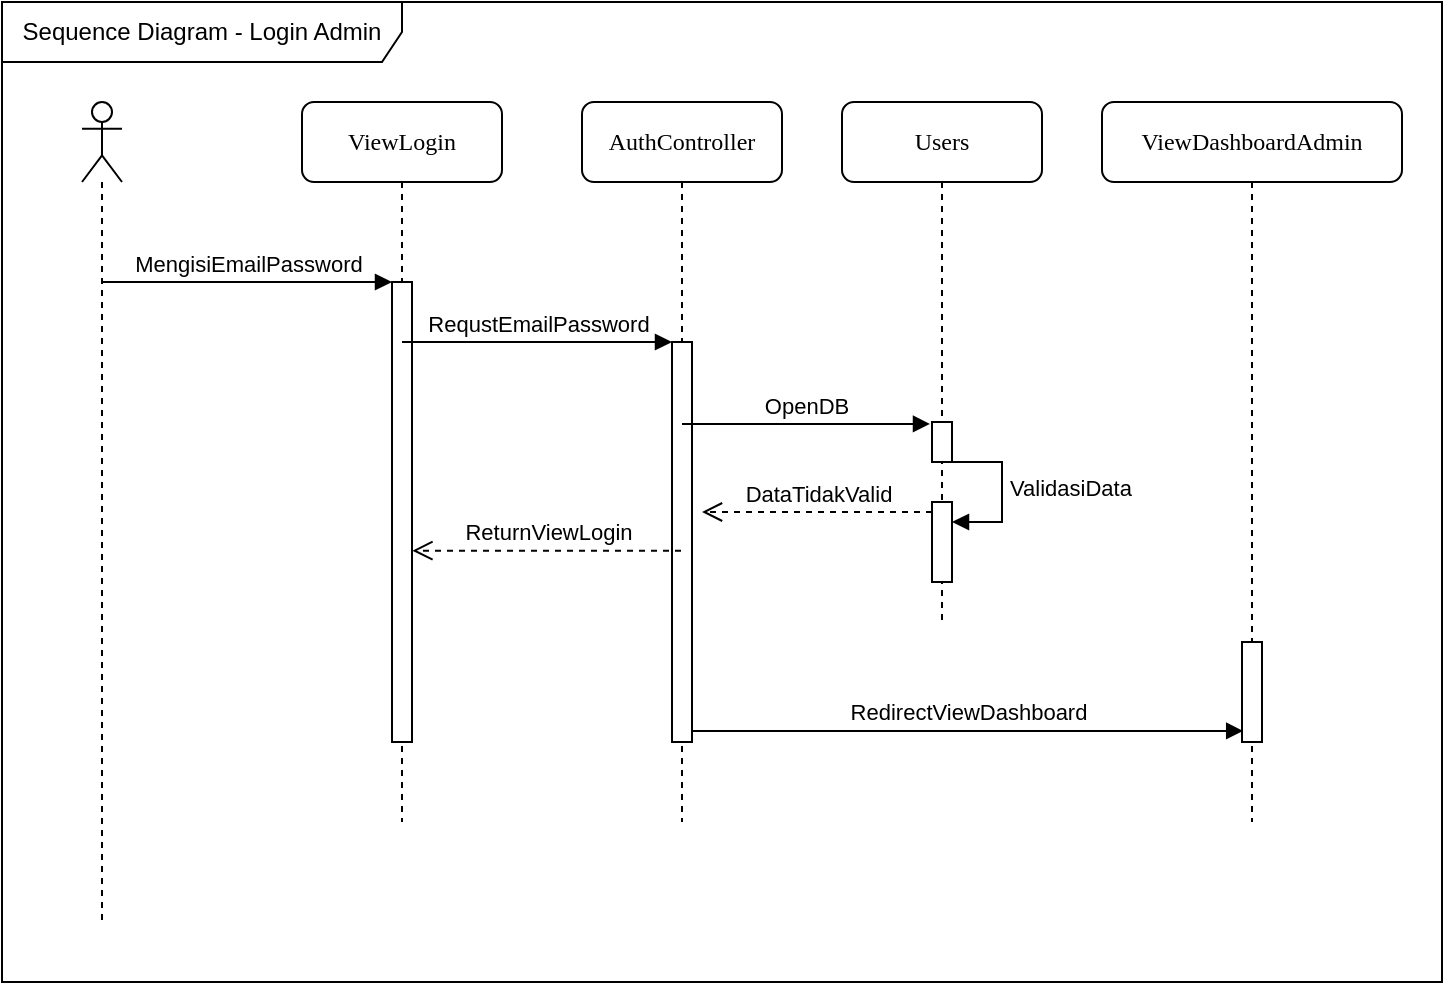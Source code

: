 <mxfile version="24.4.14" type="google" pages="8">
  <diagram id="66MAzmznJ0OLSZZ7uSbU" name="Admin - Login">
    <mxGraphModel grid="1" page="1" gridSize="10" guides="1" tooltips="1" connect="1" arrows="1" fold="1" pageScale="1" pageWidth="827" pageHeight="1169" math="0" shadow="0">
      <root>
        <mxCell id="0" />
        <mxCell id="1" parent="0" />
        <mxCell id="0_C0iCR18w6ZGEIXWfwq-1" value="Sequence Diagram - Login Admin" style="shape=umlFrame;whiteSpace=wrap;html=1;pointerEvents=0;width=200;height=30;" vertex="1" parent="1">
          <mxGeometry x="80" y="190" width="720" height="490" as="geometry" />
        </mxCell>
        <mxCell id="PR6AqPKHv4ELdrOnEGIn-1" value="" style="shape=umlLifeline;perimeter=lifelinePerimeter;whiteSpace=wrap;html=1;container=1;dropTarget=0;collapsible=0;recursiveResize=0;outlineConnect=0;portConstraint=eastwest;newEdgeStyle={&quot;curved&quot;:0,&quot;rounded&quot;:0};participant=umlActor;" vertex="1" parent="1">
          <mxGeometry x="120" y="240" width="20" height="410" as="geometry" />
        </mxCell>
        <mxCell id="RCBgg-TGO3ryFcoXXi1d-1" value="ViewLogin" style="shape=umlLifeline;perimeter=lifelinePerimeter;whiteSpace=wrap;html=1;container=1;collapsible=0;recursiveResize=0;outlineConnect=0;rounded=1;shadow=0;comic=0;labelBackgroundColor=none;strokeWidth=1;fontFamily=Verdana;fontSize=12;align=center;" vertex="1" parent="1">
          <mxGeometry x="230" y="240" width="100" height="360" as="geometry" />
        </mxCell>
        <mxCell id="RCBgg-TGO3ryFcoXXi1d-2" value="" style="html=1;points=[];perimeter=orthogonalPerimeter;rounded=0;shadow=0;comic=0;labelBackgroundColor=none;strokeWidth=1;fontFamily=Verdana;fontSize=12;align=center;" vertex="1" parent="RCBgg-TGO3ryFcoXXi1d-1">
          <mxGeometry x="45" y="90" width="10" height="230" as="geometry" />
        </mxCell>
        <mxCell id="RCBgg-TGO3ryFcoXXi1d-3" value="MengisiEmailPassword" style="html=1;verticalAlign=bottom;endArrow=block;curved=0;rounded=0;" edge="1" parent="1" source="PR6AqPKHv4ELdrOnEGIn-1">
          <mxGeometry width="80" relative="1" as="geometry">
            <mxPoint x="160" y="330" as="sourcePoint" />
            <mxPoint x="275" y="330" as="targetPoint" />
          </mxGeometry>
        </mxCell>
        <mxCell id="RCBgg-TGO3ryFcoXXi1d-4" value="AuthController" style="shape=umlLifeline;perimeter=lifelinePerimeter;whiteSpace=wrap;html=1;container=1;collapsible=0;recursiveResize=0;outlineConnect=0;rounded=1;shadow=0;comic=0;labelBackgroundColor=none;strokeWidth=1;fontFamily=Verdana;fontSize=12;align=center;" vertex="1" parent="1">
          <mxGeometry x="370" y="240" width="100" height="360" as="geometry" />
        </mxCell>
        <mxCell id="RCBgg-TGO3ryFcoXXi1d-5" value="" style="html=1;points=[];perimeter=orthogonalPerimeter;rounded=0;shadow=0;comic=0;labelBackgroundColor=none;strokeWidth=1;fontFamily=Verdana;fontSize=12;align=center;" vertex="1" parent="RCBgg-TGO3ryFcoXXi1d-4">
          <mxGeometry x="45" y="120" width="10" height="200" as="geometry" />
        </mxCell>
        <mxCell id="RCBgg-TGO3ryFcoXXi1d-6" value="RequstEmailPassword" style="html=1;verticalAlign=bottom;endArrow=block;curved=0;rounded=0;entryX=-0.26;entryY=0.045;entryDx=0;entryDy=0;entryPerimeter=0;" edge="1" parent="RCBgg-TGO3ryFcoXXi1d-4" source="RCBgg-TGO3ryFcoXXi1d-1">
          <mxGeometry width="80" relative="1" as="geometry">
            <mxPoint x="-70" y="120" as="sourcePoint" />
            <mxPoint x="45.0" y="120" as="targetPoint" />
          </mxGeometry>
        </mxCell>
        <mxCell id="RCBgg-TGO3ryFcoXXi1d-7" value="Users" style="shape=umlLifeline;perimeter=lifelinePerimeter;whiteSpace=wrap;html=1;container=1;collapsible=0;recursiveResize=0;outlineConnect=0;rounded=1;shadow=0;comic=0;labelBackgroundColor=none;strokeWidth=1;fontFamily=Verdana;fontSize=12;align=center;" vertex="1" parent="1">
          <mxGeometry x="500" y="240" width="100" height="260" as="geometry" />
        </mxCell>
        <mxCell id="RCBgg-TGO3ryFcoXXi1d-8" value="" style="html=1;points=[];perimeter=orthogonalPerimeter;rounded=0;shadow=0;comic=0;labelBackgroundColor=none;strokeWidth=1;fontFamily=Verdana;fontSize=12;align=center;" vertex="1" parent="RCBgg-TGO3ryFcoXXi1d-7">
          <mxGeometry x="45" y="160" width="10" height="20" as="geometry" />
        </mxCell>
        <mxCell id="RCBgg-TGO3ryFcoXXi1d-12" value="" style="html=1;points=[[0,0,0,0,5],[0,1,0,0,-5],[1,0,0,0,5],[1,1,0,0,-5]];perimeter=orthogonalPerimeter;outlineConnect=0;targetShapes=umlLifeline;portConstraint=eastwest;newEdgeStyle={&quot;curved&quot;:0,&quot;rounded&quot;:0};" vertex="1" parent="RCBgg-TGO3ryFcoXXi1d-7">
          <mxGeometry x="45" y="200" width="10" height="40" as="geometry" />
        </mxCell>
        <mxCell id="RCBgg-TGO3ryFcoXXi1d-13" value="ValidasiData" style="html=1;align=left;spacingLeft=2;endArrow=block;rounded=0;edgeStyle=orthogonalEdgeStyle;curved=0;rounded=0;" edge="1" parent="RCBgg-TGO3ryFcoXXi1d-7" target="RCBgg-TGO3ryFcoXXi1d-12">
          <mxGeometry relative="1" as="geometry">
            <mxPoint x="50" y="180" as="sourcePoint" />
            <Array as="points">
              <mxPoint x="80" y="210" />
            </Array>
          </mxGeometry>
        </mxCell>
        <mxCell id="RCBgg-TGO3ryFcoXXi1d-9" value="OpenDB" style="html=1;verticalAlign=bottom;endArrow=block;curved=0;rounded=0;entryX=-0.1;entryY=0.047;entryDx=0;entryDy=0;entryPerimeter=0;exitX=0.5;exitY=0.205;exitDx=0;exitDy=0;exitPerimeter=0;" edge="1" parent="1" source="RCBgg-TGO3ryFcoXXi1d-5" target="RCBgg-TGO3ryFcoXXi1d-8">
          <mxGeometry width="80" relative="1" as="geometry">
            <mxPoint x="430" y="400" as="sourcePoint" />
            <mxPoint x="580.0" y="390.69" as="targetPoint" />
          </mxGeometry>
        </mxCell>
        <mxCell id="RCBgg-TGO3ryFcoXXi1d-10" value="ViewDashboardAdmin" style="shape=umlLifeline;perimeter=lifelinePerimeter;whiteSpace=wrap;html=1;container=1;collapsible=0;recursiveResize=0;outlineConnect=0;rounded=1;shadow=0;comic=0;labelBackgroundColor=none;strokeWidth=1;fontFamily=Verdana;fontSize=12;align=center;" vertex="1" parent="1">
          <mxGeometry x="630" y="240" width="150" height="360" as="geometry" />
        </mxCell>
        <mxCell id="RCBgg-TGO3ryFcoXXi1d-11" value="" style="html=1;points=[];perimeter=orthogonalPerimeter;rounded=0;shadow=0;comic=0;labelBackgroundColor=none;strokeWidth=1;fontFamily=Verdana;fontSize=12;align=center;" vertex="1" parent="RCBgg-TGO3ryFcoXXi1d-10">
          <mxGeometry x="70" y="270" width="10" height="50" as="geometry" />
        </mxCell>
        <mxCell id="RCBgg-TGO3ryFcoXXi1d-14" value="DataTidakValid" style="html=1;verticalAlign=bottom;endArrow=open;dashed=1;endSize=8;curved=0;rounded=0;exitX=0;exitY=0;exitDx=0;exitDy=5;exitPerimeter=0;" edge="1" parent="1" source="RCBgg-TGO3ryFcoXXi1d-12">
          <mxGeometry relative="1" as="geometry">
            <mxPoint x="550" y="450" as="sourcePoint" />
            <mxPoint x="430" y="445" as="targetPoint" />
          </mxGeometry>
        </mxCell>
        <mxCell id="RCBgg-TGO3ryFcoXXi1d-15" value="ReturnViewLogin" style="html=1;verticalAlign=bottom;endArrow=open;dashed=1;endSize=8;curved=0;rounded=0;entryX=1.02;entryY=0.584;entryDx=0;entryDy=0;entryPerimeter=0;" edge="1" parent="1" source="RCBgg-TGO3ryFcoXXi1d-4" target="RCBgg-TGO3ryFcoXXi1d-2">
          <mxGeometry relative="1" as="geometry">
            <mxPoint x="400" y="460" as="sourcePoint" />
            <mxPoint x="320" y="460" as="targetPoint" />
          </mxGeometry>
        </mxCell>
        <mxCell id="RCBgg-TGO3ryFcoXXi1d-16" value="RedirectViewDashboard" style="html=1;verticalAlign=bottom;endArrow=block;curved=0;rounded=0;entryX=0.06;entryY=0.889;entryDx=0;entryDy=0;entryPerimeter=0;" edge="1" parent="1" source="RCBgg-TGO3ryFcoXXi1d-5" target="RCBgg-TGO3ryFcoXXi1d-11">
          <mxGeometry width="80" relative="1" as="geometry">
            <mxPoint x="450" y="540" as="sourcePoint" />
            <mxPoint x="530" y="540" as="targetPoint" />
          </mxGeometry>
        </mxCell>
      </root>
    </mxGraphModel>
  </diagram>
  <diagram id="BC8-wS0UrPw_YMLinfwz" name="Kandidat - Login">
    <mxGraphModel grid="1" page="1" gridSize="10" guides="1" tooltips="1" connect="1" arrows="1" fold="1" pageScale="1" pageWidth="827" pageHeight="1169" math="0" shadow="0">
      <root>
        <mxCell id="0" />
        <mxCell id="1" parent="0" />
        <mxCell id="GNhfqN_5r3E-l9M7WVom-1" value="Sequence Diagram - Login Kandidat" style="shape=umlFrame;whiteSpace=wrap;html=1;pointerEvents=0;width=200;height=30;" vertex="1" parent="1">
          <mxGeometry x="80" y="190" width="720" height="490" as="geometry" />
        </mxCell>
        <mxCell id="GNhfqN_5r3E-l9M7WVom-2" value="" style="shape=umlLifeline;perimeter=lifelinePerimeter;whiteSpace=wrap;html=1;container=1;dropTarget=0;collapsible=0;recursiveResize=0;outlineConnect=0;portConstraint=eastwest;newEdgeStyle={&quot;curved&quot;:0,&quot;rounded&quot;:0};participant=umlActor;" vertex="1" parent="1">
          <mxGeometry x="120" y="240" width="20" height="410" as="geometry" />
        </mxCell>
        <mxCell id="GNhfqN_5r3E-l9M7WVom-3" value="ViewLogin" style="shape=umlLifeline;perimeter=lifelinePerimeter;whiteSpace=wrap;html=1;container=1;collapsible=0;recursiveResize=0;outlineConnect=0;rounded=1;shadow=0;comic=0;labelBackgroundColor=none;strokeWidth=1;fontFamily=Verdana;fontSize=12;align=center;" vertex="1" parent="1">
          <mxGeometry x="230" y="240" width="100" height="360" as="geometry" />
        </mxCell>
        <mxCell id="GNhfqN_5r3E-l9M7WVom-4" value="" style="html=1;points=[];perimeter=orthogonalPerimeter;rounded=0;shadow=0;comic=0;labelBackgroundColor=none;strokeWidth=1;fontFamily=Verdana;fontSize=12;align=center;" vertex="1" parent="GNhfqN_5r3E-l9M7WVom-3">
          <mxGeometry x="45" y="90" width="10" height="230" as="geometry" />
        </mxCell>
        <mxCell id="GNhfqN_5r3E-l9M7WVom-5" value="MengisiEmailPassword" style="html=1;verticalAlign=bottom;endArrow=block;curved=0;rounded=0;" edge="1" parent="1" source="GNhfqN_5r3E-l9M7WVom-2">
          <mxGeometry width="80" relative="1" as="geometry">
            <mxPoint x="160" y="330" as="sourcePoint" />
            <mxPoint x="275" y="330" as="targetPoint" />
          </mxGeometry>
        </mxCell>
        <mxCell id="GNhfqN_5r3E-l9M7WVom-6" value="AuthController" style="shape=umlLifeline;perimeter=lifelinePerimeter;whiteSpace=wrap;html=1;container=1;collapsible=0;recursiveResize=0;outlineConnect=0;rounded=1;shadow=0;comic=0;labelBackgroundColor=none;strokeWidth=1;fontFamily=Verdana;fontSize=12;align=center;" vertex="1" parent="1">
          <mxGeometry x="370" y="240" width="100" height="360" as="geometry" />
        </mxCell>
        <mxCell id="GNhfqN_5r3E-l9M7WVom-7" value="" style="html=1;points=[];perimeter=orthogonalPerimeter;rounded=0;shadow=0;comic=0;labelBackgroundColor=none;strokeWidth=1;fontFamily=Verdana;fontSize=12;align=center;" vertex="1" parent="GNhfqN_5r3E-l9M7WVom-6">
          <mxGeometry x="45" y="120" width="10" height="200" as="geometry" />
        </mxCell>
        <mxCell id="GNhfqN_5r3E-l9M7WVom-8" value="RequstEmailPassword" style="html=1;verticalAlign=bottom;endArrow=block;curved=0;rounded=0;entryX=-0.26;entryY=0.045;entryDx=0;entryDy=0;entryPerimeter=0;" edge="1" parent="GNhfqN_5r3E-l9M7WVom-6" source="GNhfqN_5r3E-l9M7WVom-3">
          <mxGeometry width="80" relative="1" as="geometry">
            <mxPoint x="-70" y="120" as="sourcePoint" />
            <mxPoint x="45.0" y="120" as="targetPoint" />
          </mxGeometry>
        </mxCell>
        <mxCell id="GNhfqN_5r3E-l9M7WVom-9" value="Users" style="shape=umlLifeline;perimeter=lifelinePerimeter;whiteSpace=wrap;html=1;container=1;collapsible=0;recursiveResize=0;outlineConnect=0;rounded=1;shadow=0;comic=0;labelBackgroundColor=none;strokeWidth=1;fontFamily=Verdana;fontSize=12;align=center;" vertex="1" parent="1">
          <mxGeometry x="500" y="240" width="100" height="260" as="geometry" />
        </mxCell>
        <mxCell id="GNhfqN_5r3E-l9M7WVom-10" value="" style="html=1;points=[];perimeter=orthogonalPerimeter;rounded=0;shadow=0;comic=0;labelBackgroundColor=none;strokeWidth=1;fontFamily=Verdana;fontSize=12;align=center;" vertex="1" parent="GNhfqN_5r3E-l9M7WVom-9">
          <mxGeometry x="45" y="160" width="10" height="20" as="geometry" />
        </mxCell>
        <mxCell id="GNhfqN_5r3E-l9M7WVom-11" value="" style="html=1;points=[[0,0,0,0,5],[0,1,0,0,-5],[1,0,0,0,5],[1,1,0,0,-5]];perimeter=orthogonalPerimeter;outlineConnect=0;targetShapes=umlLifeline;portConstraint=eastwest;newEdgeStyle={&quot;curved&quot;:0,&quot;rounded&quot;:0};" vertex="1" parent="GNhfqN_5r3E-l9M7WVom-9">
          <mxGeometry x="45" y="200" width="10" height="40" as="geometry" />
        </mxCell>
        <mxCell id="GNhfqN_5r3E-l9M7WVom-12" value="ValidasiData" style="html=1;align=left;spacingLeft=2;endArrow=block;rounded=0;edgeStyle=orthogonalEdgeStyle;curved=0;rounded=0;" edge="1" parent="GNhfqN_5r3E-l9M7WVom-9" target="GNhfqN_5r3E-l9M7WVom-11">
          <mxGeometry relative="1" as="geometry">
            <mxPoint x="50" y="180" as="sourcePoint" />
            <Array as="points">
              <mxPoint x="80" y="210" />
            </Array>
          </mxGeometry>
        </mxCell>
        <mxCell id="GNhfqN_5r3E-l9M7WVom-13" value="OpenDB" style="html=1;verticalAlign=bottom;endArrow=block;curved=0;rounded=0;entryX=-0.1;entryY=0.047;entryDx=0;entryDy=0;entryPerimeter=0;exitX=0.5;exitY=0.205;exitDx=0;exitDy=0;exitPerimeter=0;" edge="1" parent="1" source="GNhfqN_5r3E-l9M7WVom-7" target="GNhfqN_5r3E-l9M7WVom-10">
          <mxGeometry width="80" relative="1" as="geometry">
            <mxPoint x="430" y="400" as="sourcePoint" />
            <mxPoint x="580.0" y="390.69" as="targetPoint" />
          </mxGeometry>
        </mxCell>
        <mxCell id="GNhfqN_5r3E-l9M7WVom-14" value="ViewDashboardKandidat" style="shape=umlLifeline;perimeter=lifelinePerimeter;whiteSpace=wrap;html=1;container=1;collapsible=0;recursiveResize=0;outlineConnect=0;rounded=1;shadow=0;comic=0;labelBackgroundColor=none;strokeWidth=1;fontFamily=Verdana;fontSize=12;align=center;" vertex="1" parent="1">
          <mxGeometry x="630" y="240" width="150" height="360" as="geometry" />
        </mxCell>
        <mxCell id="GNhfqN_5r3E-l9M7WVom-15" value="" style="html=1;points=[];perimeter=orthogonalPerimeter;rounded=0;shadow=0;comic=0;labelBackgroundColor=none;strokeWidth=1;fontFamily=Verdana;fontSize=12;align=center;" vertex="1" parent="GNhfqN_5r3E-l9M7WVom-14">
          <mxGeometry x="70" y="270" width="10" height="50" as="geometry" />
        </mxCell>
        <mxCell id="GNhfqN_5r3E-l9M7WVom-16" value="DataTidakValid" style="html=1;verticalAlign=bottom;endArrow=open;dashed=1;endSize=8;curved=0;rounded=0;exitX=0;exitY=0;exitDx=0;exitDy=5;exitPerimeter=0;" edge="1" parent="1" source="GNhfqN_5r3E-l9M7WVom-11">
          <mxGeometry relative="1" as="geometry">
            <mxPoint x="550" y="450" as="sourcePoint" />
            <mxPoint x="430" y="445" as="targetPoint" />
          </mxGeometry>
        </mxCell>
        <mxCell id="GNhfqN_5r3E-l9M7WVom-17" value="ReturnViewLogin" style="html=1;verticalAlign=bottom;endArrow=open;dashed=1;endSize=8;curved=0;rounded=0;entryX=1.02;entryY=0.584;entryDx=0;entryDy=0;entryPerimeter=0;" edge="1" parent="1" source="GNhfqN_5r3E-l9M7WVom-6" target="GNhfqN_5r3E-l9M7WVom-4">
          <mxGeometry relative="1" as="geometry">
            <mxPoint x="400" y="460" as="sourcePoint" />
            <mxPoint x="320" y="460" as="targetPoint" />
          </mxGeometry>
        </mxCell>
        <mxCell id="GNhfqN_5r3E-l9M7WVom-18" value="RedirectViewDashboard" style="html=1;verticalAlign=bottom;endArrow=block;curved=0;rounded=0;entryX=0.06;entryY=0.889;entryDx=0;entryDy=0;entryPerimeter=0;" edge="1" parent="1" source="GNhfqN_5r3E-l9M7WVom-7" target="GNhfqN_5r3E-l9M7WVom-15">
          <mxGeometry width="80" relative="1" as="geometry">
            <mxPoint x="450" y="540" as="sourcePoint" />
            <mxPoint x="530" y="540" as="targetPoint" />
          </mxGeometry>
        </mxCell>
      </root>
    </mxGraphModel>
  </diagram>
  <diagram id="YeClJvUzboH-MFw7ui0C" name="Admin - Dashboard">
    <mxGraphModel grid="1" page="1" gridSize="10" guides="1" tooltips="1" connect="1" arrows="1" fold="1" pageScale="1" pageWidth="827" pageHeight="1169" math="0" shadow="0">
      <root>
        <mxCell id="0" />
        <mxCell id="1" parent="0" />
        <mxCell id="8kizdB3ygvKNzMf8qGIA-1" value="Sequence Diagram - Dashboard Admin" style="shape=umlFrame;whiteSpace=wrap;html=1;pointerEvents=0;width=230;height=30;" vertex="1" parent="1">
          <mxGeometry x="20" y="190" width="1020" height="720" as="geometry" />
        </mxCell>
        <mxCell id="8kizdB3ygvKNzMf8qGIA-2" value="" style="shape=umlLifeline;perimeter=lifelinePerimeter;whiteSpace=wrap;html=1;container=1;dropTarget=0;collapsible=0;recursiveResize=0;outlineConnect=0;portConstraint=eastwest;newEdgeStyle={&quot;curved&quot;:0,&quot;rounded&quot;:0};participant=umlActor;" vertex="1" parent="1">
          <mxGeometry x="120" y="240" width="20" height="630" as="geometry" />
        </mxCell>
        <mxCell id="8kizdB3ygvKNzMf8qGIA-3" value="ViewDashboard" style="shape=umlLifeline;perimeter=lifelinePerimeter;whiteSpace=wrap;html=1;container=1;collapsible=0;recursiveResize=0;outlineConnect=0;rounded=1;shadow=0;comic=0;labelBackgroundColor=none;strokeWidth=1;fontFamily=Verdana;fontSize=12;align=center;" vertex="1" parent="1">
          <mxGeometry x="230" y="240" width="110" height="630" as="geometry" />
        </mxCell>
        <mxCell id="8kizdB3ygvKNzMf8qGIA-4" value="" style="html=1;points=[];perimeter=orthogonalPerimeter;rounded=0;shadow=0;comic=0;labelBackgroundColor=none;strokeWidth=1;fontFamily=Verdana;fontSize=12;align=center;" vertex="1" parent="8kizdB3ygvKNzMf8qGIA-3">
          <mxGeometry x="51" y="90" width="10" height="360" as="geometry" />
        </mxCell>
        <mxCell id="8kizdB3ygvKNzMf8qGIA-30" value="CloseViewDashboard" style="html=1;verticalAlign=bottom;endArrow=block;curved=0;rounded=0;" edge="1" parent="8kizdB3ygvKNzMf8qGIA-3" target="8kizdB3ygvKNzMf8qGIA-6">
          <mxGeometry width="80" relative="1" as="geometry">
            <mxPoint x="61" y="410" as="sourcePoint" />
            <mxPoint x="141" y="410" as="targetPoint" />
          </mxGeometry>
        </mxCell>
        <mxCell id="8kizdB3ygvKNzMf8qGIA-5" value="AksesViewDashboard" style="html=1;verticalAlign=bottom;endArrow=block;curved=0;rounded=0;" edge="1" parent="1">
          <mxGeometry width="80" relative="1" as="geometry">
            <mxPoint x="129.5" y="334.5" as="sourcePoint" />
            <mxPoint x="284.5" y="334.5" as="targetPoint" />
          </mxGeometry>
        </mxCell>
        <mxCell id="8kizdB3ygvKNzMf8qGIA-6" value="DashboardController" style="shape=umlLifeline;perimeter=lifelinePerimeter;whiteSpace=wrap;html=1;container=1;collapsible=0;recursiveResize=0;outlineConnect=0;rounded=1;shadow=0;comic=0;labelBackgroundColor=none;strokeWidth=1;fontFamily=Verdana;fontSize=12;align=center;" vertex="1" parent="1">
          <mxGeometry x="380" y="240" width="140" height="630" as="geometry" />
        </mxCell>
        <mxCell id="8kizdB3ygvKNzMf8qGIA-7" value="" style="html=1;points=[];perimeter=orthogonalPerimeter;rounded=0;shadow=0;comic=0;labelBackgroundColor=none;strokeWidth=1;fontFamily=Verdana;fontSize=12;align=center;" vertex="1" parent="8kizdB3ygvKNzMf8qGIA-6">
          <mxGeometry x="65" y="120" width="10" height="460" as="geometry" />
        </mxCell>
        <mxCell id="8kizdB3ygvKNzMf8qGIA-8" value="LoadViewDashbord" style="html=1;verticalAlign=bottom;endArrow=block;curved=0;rounded=0;" edge="1" parent="8kizdB3ygvKNzMf8qGIA-6">
          <mxGeometry width="80" relative="1" as="geometry">
            <mxPoint x="-90" y="130" as="sourcePoint" />
            <mxPoint x="65" y="129.5" as="targetPoint" />
          </mxGeometry>
        </mxCell>
        <mxCell id="8kizdB3ygvKNzMf8qGIA-17" value="ReturnViewDashboard" style="html=1;verticalAlign=bottom;endArrow=open;dashed=1;endSize=8;curved=0;rounded=0;" edge="1" parent="8kizdB3ygvKNzMf8qGIA-6">
          <mxGeometry relative="1" as="geometry">
            <mxPoint x="65" y="290" as="sourcePoint" />
            <mxPoint x="-90" y="290" as="targetPoint" />
          </mxGeometry>
        </mxCell>
        <mxCell id="8kizdB3ygvKNzMf8qGIA-31" value="CloseViewHome" style="html=1;verticalAlign=bottom;endArrow=block;curved=0;rounded=0;" edge="1" parent="8kizdB3ygvKNzMf8qGIA-6" target="8kizdB3ygvKNzMf8qGIA-9">
          <mxGeometry width="80" relative="1" as="geometry">
            <mxPoint x="75" y="420" as="sourcePoint" />
            <mxPoint x="155" y="420" as="targetPoint" />
          </mxGeometry>
        </mxCell>
        <mxCell id="8kizdB3ygvKNzMf8qGIA-9" value="Results" style="shape=umlLifeline;perimeter=lifelinePerimeter;whiteSpace=wrap;html=1;container=1;collapsible=0;recursiveResize=0;outlineConnect=0;rounded=1;shadow=0;comic=0;labelBackgroundColor=none;strokeWidth=1;fontFamily=Verdana;fontSize=12;align=center;" vertex="1" parent="1">
          <mxGeometry x="547" y="240" width="100" height="630" as="geometry" />
        </mxCell>
        <mxCell id="8kizdB3ygvKNzMf8qGIA-10" value="" style="html=1;points=[];perimeter=orthogonalPerimeter;rounded=0;shadow=0;comic=0;labelBackgroundColor=none;strokeWidth=1;fontFamily=Verdana;fontSize=12;align=center;" vertex="1" parent="8kizdB3ygvKNzMf8qGIA-9">
          <mxGeometry x="45" y="125" width="10" height="20" as="geometry" />
        </mxCell>
        <mxCell id="8kizdB3ygvKNzMf8qGIA-11" value="" style="html=1;points=[[0,0,0,0,5],[0,1,0,0,-5],[1,0,0,0,5],[1,1,0,0,-5]];perimeter=orthogonalPerimeter;outlineConnect=0;targetShapes=umlLifeline;portConstraint=eastwest;newEdgeStyle={&quot;curved&quot;:0,&quot;rounded&quot;:0};" vertex="1" parent="8kizdB3ygvKNzMf8qGIA-9">
          <mxGeometry x="45" y="155" width="10" height="21" as="geometry" />
        </mxCell>
        <mxCell id="8kizdB3ygvKNzMf8qGIA-12" value="LoadDBResults" style="html=1;align=left;spacingLeft=2;endArrow=block;rounded=0;edgeStyle=orthogonalEdgeStyle;curved=0;rounded=0;" edge="1" parent="8kizdB3ygvKNzMf8qGIA-9" target="8kizdB3ygvKNzMf8qGIA-11">
          <mxGeometry relative="1" as="geometry">
            <mxPoint x="50" y="135" as="sourcePoint" />
            <Array as="points">
              <mxPoint x="80" y="165" />
            </Array>
          </mxGeometry>
        </mxCell>
        <mxCell id="8kizdB3ygvKNzMf8qGIA-35" value="" style="html=1;points=[];perimeter=orthogonalPerimeter;rounded=0;shadow=0;comic=0;labelBackgroundColor=none;strokeWidth=1;fontFamily=Verdana;fontSize=12;align=center;" vertex="1" parent="8kizdB3ygvKNzMf8qGIA-9">
          <mxGeometry x="45" y="410" width="10" height="20" as="geometry" />
        </mxCell>
        <mxCell id="8kizdB3ygvKNzMf8qGIA-36" value="" style="html=1;points=[[0,0,0,0,5],[0,1,0,0,-5],[1,0,0,0,5],[1,1,0,0,-5]];perimeter=orthogonalPerimeter;outlineConnect=0;targetShapes=umlLifeline;portConstraint=eastwest;newEdgeStyle={&quot;curved&quot;:0,&quot;rounded&quot;:0};" vertex="1" parent="8kizdB3ygvKNzMf8qGIA-9">
          <mxGeometry x="45" y="440" width="10" height="40" as="geometry" />
        </mxCell>
        <mxCell id="8kizdB3ygvKNzMf8qGIA-37" value="CloseDBResults" style="html=1;align=left;spacingLeft=2;endArrow=block;rounded=0;edgeStyle=orthogonalEdgeStyle;curved=0;rounded=0;" edge="1" parent="8kizdB3ygvKNzMf8qGIA-9" target="8kizdB3ygvKNzMf8qGIA-36">
          <mxGeometry relative="1" as="geometry">
            <mxPoint x="55" y="420" as="sourcePoint" />
            <Array as="points">
              <mxPoint x="85" y="450" />
            </Array>
          </mxGeometry>
        </mxCell>
        <mxCell id="8kizdB3ygvKNzMf8qGIA-13" value="LoadDB" style="html=1;verticalAlign=bottom;endArrow=block;curved=0;rounded=0;entryX=-0.1;entryY=0.047;entryDx=0;entryDy=0;entryPerimeter=0;exitX=1.38;exitY=0.01;exitDx=0;exitDy=0;exitPerimeter=0;" edge="1" parent="1" target="8kizdB3ygvKNzMf8qGIA-10">
          <mxGeometry width="80" relative="1" as="geometry">
            <mxPoint x="458.8" y="367" as="sourcePoint" />
            <mxPoint x="580.0" y="395.69" as="targetPoint" />
          </mxGeometry>
        </mxCell>
        <mxCell id="8kizdB3ygvKNzMf8qGIA-16" value="DataResult" style="html=1;verticalAlign=bottom;endArrow=open;dashed=1;endSize=8;curved=0;rounded=0;exitX=0;exitY=0;exitDx=0;exitDy=5;exitPerimeter=0;" edge="1" parent="1" source="8kizdB3ygvKNzMf8qGIA-11" target="8kizdB3ygvKNzMf8qGIA-7">
          <mxGeometry relative="1" as="geometry">
            <mxPoint x="550" y="455" as="sourcePoint" />
            <mxPoint x="460" y="400" as="targetPoint" />
          </mxGeometry>
        </mxCell>
        <mxCell id="8kizdB3ygvKNzMf8qGIA-19" value="StatusRecruitment" style="shape=umlLifeline;perimeter=lifelinePerimeter;whiteSpace=wrap;html=1;container=1;collapsible=0;recursiveResize=0;outlineConnect=0;rounded=1;shadow=0;comic=0;labelBackgroundColor=none;strokeWidth=1;fontFamily=Verdana;fontSize=12;align=center;" vertex="1" parent="1">
          <mxGeometry x="680" y="240" width="150" height="630" as="geometry" />
        </mxCell>
        <mxCell id="8kizdB3ygvKNzMf8qGIA-20" value="" style="html=1;points=[];perimeter=orthogonalPerimeter;rounded=0;shadow=0;comic=0;labelBackgroundColor=none;strokeWidth=1;fontFamily=Verdana;fontSize=12;align=center;" vertex="1" parent="8kizdB3ygvKNzMf8qGIA-19">
          <mxGeometry x="70" y="200" width="10" height="50" as="geometry" />
        </mxCell>
        <mxCell id="8kizdB3ygvKNzMf8qGIA-25" value="" style="html=1;points=[[0,0,0,0,5],[0,1,0,0,-5],[1,0,0,0,5],[1,1,0,0,-5]];perimeter=orthogonalPerimeter;outlineConnect=0;targetShapes=umlLifeline;portConstraint=eastwest;newEdgeStyle={&quot;curved&quot;:0,&quot;rounded&quot;:0};" vertex="1" parent="8kizdB3ygvKNzMf8qGIA-19">
          <mxGeometry x="70" y="260" width="10" height="260" as="geometry" />
        </mxCell>
        <mxCell id="8kizdB3ygvKNzMf8qGIA-26" value="LoadDBStatusRecruitment" style="html=1;align=left;spacingLeft=2;endArrow=block;rounded=0;edgeStyle=orthogonalEdgeStyle;curved=0;rounded=0;" edge="1" parent="8kizdB3ygvKNzMf8qGIA-19" target="8kizdB3ygvKNzMf8qGIA-25">
          <mxGeometry relative="1" as="geometry">
            <mxPoint x="75" y="240" as="sourcePoint" />
            <Array as="points">
              <mxPoint x="105" y="270" />
            </Array>
          </mxGeometry>
        </mxCell>
        <mxCell id="8kizdB3ygvKNzMf8qGIA-38" value="CloseViewHome" style="html=1;verticalAlign=bottom;endArrow=block;curved=0;rounded=0;" edge="1" parent="8kizdB3ygvKNzMf8qGIA-19">
          <mxGeometry width="80" relative="1" as="geometry">
            <mxPoint x="-229.5" y="510" as="sourcePoint" />
            <mxPoint x="70" y="510" as="targetPoint" />
          </mxGeometry>
        </mxCell>
        <mxCell id="8kizdB3ygvKNzMf8qGIA-39" value="" style="html=1;points=[[0,0,0,0,5],[0,1,0,0,-5],[1,0,0,0,5],[1,1,0,0,-5]];perimeter=orthogonalPerimeter;outlineConnect=0;targetShapes=umlLifeline;portConstraint=eastwest;newEdgeStyle={&quot;curved&quot;:0,&quot;rounded&quot;:0};" vertex="1" parent="8kizdB3ygvKNzMf8qGIA-19">
          <mxGeometry x="70" y="530" width="10" height="40" as="geometry" />
        </mxCell>
        <mxCell id="8kizdB3ygvKNzMf8qGIA-40" value="CloseDBRecruitment" style="html=1;align=left;spacingLeft=2;endArrow=block;rounded=0;edgeStyle=orthogonalEdgeStyle;curved=0;rounded=0;" edge="1" parent="8kizdB3ygvKNzMf8qGIA-19" target="8kizdB3ygvKNzMf8qGIA-39">
          <mxGeometry relative="1" as="geometry">
            <mxPoint x="75" y="510" as="sourcePoint" />
            <Array as="points">
              <mxPoint x="105" y="540" />
            </Array>
          </mxGeometry>
        </mxCell>
        <mxCell id="8kizdB3ygvKNzMf8qGIA-24" value="LoadDB" style="html=1;verticalAlign=bottom;endArrow=block;curved=0;rounded=0;entryX=-0.16;entryY=0.264;entryDx=0;entryDy=0;entryPerimeter=0;" edge="1" parent="1" target="8kizdB3ygvKNzMf8qGIA-20">
          <mxGeometry width="80" relative="1" as="geometry">
            <mxPoint x="460" y="453" as="sourcePoint" />
            <mxPoint x="750" y="457" as="targetPoint" />
          </mxGeometry>
        </mxCell>
        <mxCell id="8kizdB3ygvKNzMf8qGIA-27" value="DataStatusRecruitment" style="html=1;verticalAlign=bottom;endArrow=open;dashed=1;endSize=8;curved=0;rounded=0;exitX=0;exitY=0;exitDx=0;exitDy=5;exitPerimeter=0;" edge="1" parent="1" source="8kizdB3ygvKNzMf8qGIA-25" target="8kizdB3ygvKNzMf8qGIA-6">
          <mxGeometry relative="1" as="geometry">
            <mxPoint x="590" y="500" as="sourcePoint" />
            <mxPoint x="510" y="500" as="targetPoint" />
          </mxGeometry>
        </mxCell>
        <mxCell id="8kizdB3ygvKNzMf8qGIA-28" value="UpdateStatusRecruitment" style="html=1;verticalAlign=bottom;endArrow=block;curved=0;rounded=0;" edge="1" parent="1" source="8kizdB3ygvKNzMf8qGIA-3">
          <mxGeometry width="80" relative="1" as="geometry">
            <mxPoint x="320" y="584" as="sourcePoint" />
            <mxPoint x="440" y="584" as="targetPoint" />
          </mxGeometry>
        </mxCell>
        <mxCell id="8kizdB3ygvKNzMf8qGIA-29" value="SaveChangeStatusRecruiment" style="html=1;verticalAlign=bottom;endArrow=block;curved=0;rounded=0;" edge="1" parent="1">
          <mxGeometry width="80" relative="1" as="geometry">
            <mxPoint x="449.5" y="610" as="sourcePoint" />
            <mxPoint x="750" y="610" as="targetPoint" />
          </mxGeometry>
        </mxCell>
        <mxCell id="8kizdB3ygvKNzMf8qGIA-41" value="CloseViewDashboard" style="html=1;verticalAlign=bottom;endArrow=open;dashed=1;endSize=8;curved=0;rounded=0;exitX=0;exitY=1;exitDx=0;exitDy=-5;exitPerimeter=0;" edge="1" parent="1" source="8kizdB3ygvKNzMf8qGIA-39" target="8kizdB3ygvKNzMf8qGIA-6">
          <mxGeometry relative="1" as="geometry">
            <mxPoint x="740" y="800" as="sourcePoint" />
            <mxPoint x="660" y="800" as="targetPoint" />
          </mxGeometry>
        </mxCell>
      </root>
    </mxGraphModel>
  </diagram>
  <diagram id="i3VZiNntMq1NXFufheYF" name="Admin - ListKandidat">
    <mxGraphModel grid="1" page="1" gridSize="10" guides="1" tooltips="1" connect="1" arrows="1" fold="1" pageScale="1" pageWidth="827" pageHeight="1169" math="0" shadow="0">
      <root>
        <mxCell id="0" />
        <mxCell id="1" parent="0" />
        <mxCell id="EWyVbzDgOjHBfrwliM1g-1" value="Sequence Diagram - List Kandidat Admin" style="shape=umlFrame;whiteSpace=wrap;html=1;pointerEvents=0;width=240;height=30;" vertex="1" parent="1">
          <mxGeometry x="80" y="190" width="720" height="490" as="geometry" />
        </mxCell>
        <mxCell id="EWyVbzDgOjHBfrwliM1g-2" value="" style="shape=umlLifeline;perimeter=lifelinePerimeter;whiteSpace=wrap;html=1;container=1;dropTarget=0;collapsible=0;recursiveResize=0;outlineConnect=0;portConstraint=eastwest;newEdgeStyle={&quot;curved&quot;:0,&quot;rounded&quot;:0};participant=umlActor;" vertex="1" parent="1">
          <mxGeometry x="120" y="240" width="20" height="360" as="geometry" />
        </mxCell>
        <mxCell id="EWyVbzDgOjHBfrwliM1g-3" value="ViewListKandidat" style="shape=umlLifeline;perimeter=lifelinePerimeter;whiteSpace=wrap;html=1;container=1;collapsible=0;recursiveResize=0;outlineConnect=0;rounded=1;shadow=0;comic=0;labelBackgroundColor=none;strokeWidth=1;fontFamily=Verdana;fontSize=12;align=center;" vertex="1" parent="1">
          <mxGeometry x="220" y="240" width="120" height="360" as="geometry" />
        </mxCell>
        <mxCell id="EWyVbzDgOjHBfrwliM1g-4" value="" style="html=1;points=[];perimeter=orthogonalPerimeter;rounded=0;shadow=0;comic=0;labelBackgroundColor=none;strokeWidth=1;fontFamily=Verdana;fontSize=12;align=center;" vertex="1" parent="EWyVbzDgOjHBfrwliM1g-3">
          <mxGeometry x="55" y="90" width="10" height="230" as="geometry" />
        </mxCell>
        <mxCell id="EWyVbzDgOjHBfrwliM1g-5" value="AksesViewListKandidat" style="html=1;verticalAlign=bottom;endArrow=block;curved=0;rounded=0;" edge="1" parent="1" source="EWyVbzDgOjHBfrwliM1g-2">
          <mxGeometry width="80" relative="1" as="geometry">
            <mxPoint x="160" y="330" as="sourcePoint" />
            <mxPoint x="275" y="330" as="targetPoint" />
          </mxGeometry>
        </mxCell>
        <mxCell id="EWyVbzDgOjHBfrwliM1g-6" value="ListKandidatController" style="shape=umlLifeline;perimeter=lifelinePerimeter;whiteSpace=wrap;html=1;container=1;collapsible=0;recursiveResize=0;outlineConnect=0;rounded=1;shadow=0;comic=0;labelBackgroundColor=none;strokeWidth=1;fontFamily=Verdana;fontSize=12;align=center;" vertex="1" parent="1">
          <mxGeometry x="370" y="240" width="140" height="360" as="geometry" />
        </mxCell>
        <mxCell id="EWyVbzDgOjHBfrwliM1g-7" value="" style="html=1;points=[];perimeter=orthogonalPerimeter;rounded=0;shadow=0;comic=0;labelBackgroundColor=none;strokeWidth=1;fontFamily=Verdana;fontSize=12;align=center;" vertex="1" parent="EWyVbzDgOjHBfrwliM1g-6">
          <mxGeometry x="65" y="120" width="10" height="200" as="geometry" />
        </mxCell>
        <mxCell id="EWyVbzDgOjHBfrwliM1g-8" value="LoadViewListKandidat" style="html=1;verticalAlign=bottom;endArrow=block;curved=0;rounded=0;entryX=0.22;entryY=0.006;entryDx=0;entryDy=0;entryPerimeter=0;" edge="1" parent="EWyVbzDgOjHBfrwliM1g-6" target="EWyVbzDgOjHBfrwliM1g-7">
          <mxGeometry width="80" relative="1" as="geometry">
            <mxPoint x="-90" y="120" as="sourcePoint" />
            <mxPoint x="45.0" y="120" as="targetPoint" />
          </mxGeometry>
        </mxCell>
        <mxCell id="EWyVbzDgOjHBfrwliM1g-9" value="Results" style="shape=umlLifeline;perimeter=lifelinePerimeter;whiteSpace=wrap;html=1;container=1;collapsible=0;recursiveResize=0;outlineConnect=0;rounded=1;shadow=0;comic=0;labelBackgroundColor=none;strokeWidth=1;fontFamily=Verdana;fontSize=12;align=center;" vertex="1" parent="1">
          <mxGeometry x="570" y="240" width="100" height="360" as="geometry" />
        </mxCell>
        <mxCell id="EWyVbzDgOjHBfrwliM1g-10" value="" style="html=1;points=[];perimeter=orthogonalPerimeter;rounded=0;shadow=0;comic=0;labelBackgroundColor=none;strokeWidth=1;fontFamily=Verdana;fontSize=12;align=center;" vertex="1" parent="EWyVbzDgOjHBfrwliM1g-9">
          <mxGeometry x="45" y="160" width="10" height="20" as="geometry" />
        </mxCell>
        <mxCell id="EWyVbzDgOjHBfrwliM1g-11" value="" style="html=1;points=[[0,0,0,0,5],[0,1,0,0,-5],[1,0,0,0,5],[1,1,0,0,-5]];perimeter=orthogonalPerimeter;outlineConnect=0;targetShapes=umlLifeline;portConstraint=eastwest;newEdgeStyle={&quot;curved&quot;:0,&quot;rounded&quot;:0};" vertex="1" parent="EWyVbzDgOjHBfrwliM1g-9">
          <mxGeometry x="45" y="200" width="10" height="40" as="geometry" />
        </mxCell>
        <mxCell id="EWyVbzDgOjHBfrwliM1g-12" value="LoadDBResults" style="html=1;align=left;spacingLeft=2;endArrow=block;rounded=0;edgeStyle=orthogonalEdgeStyle;curved=0;rounded=0;" edge="1" parent="EWyVbzDgOjHBfrwliM1g-9" target="EWyVbzDgOjHBfrwliM1g-11">
          <mxGeometry relative="1" as="geometry">
            <mxPoint x="50" y="180" as="sourcePoint" />
            <Array as="points">
              <mxPoint x="80" y="210" />
            </Array>
          </mxGeometry>
        </mxCell>
        <mxCell id="EWyVbzDgOjHBfrwliM1g-13" value="LoadDB" style="html=1;verticalAlign=bottom;endArrow=block;curved=0;rounded=0;entryX=-0.1;entryY=0.047;entryDx=0;entryDy=0;entryPerimeter=0;exitX=0.5;exitY=0.205;exitDx=0;exitDy=0;exitPerimeter=0;" edge="1" parent="1" source="EWyVbzDgOjHBfrwliM1g-7" target="EWyVbzDgOjHBfrwliM1g-10">
          <mxGeometry width="80" relative="1" as="geometry">
            <mxPoint x="430" y="400" as="sourcePoint" />
            <mxPoint x="580.0" y="390.69" as="targetPoint" />
          </mxGeometry>
        </mxCell>
        <mxCell id="EWyVbzDgOjHBfrwliM1g-16" value="DataDB" style="html=1;verticalAlign=bottom;endArrow=open;dashed=1;endSize=8;curved=0;rounded=0;exitX=0;exitY=0;exitDx=0;exitDy=5;exitPerimeter=0;" edge="1" parent="1" source="EWyVbzDgOjHBfrwliM1g-11">
          <mxGeometry relative="1" as="geometry">
            <mxPoint x="550" y="450" as="sourcePoint" />
            <mxPoint x="440" y="445" as="targetPoint" />
          </mxGeometry>
        </mxCell>
        <mxCell id="EWyVbzDgOjHBfrwliM1g-17" value="ReturnViewListKandidat" style="html=1;verticalAlign=bottom;endArrow=open;dashed=1;endSize=8;curved=0;rounded=0;entryX=1.02;entryY=0.584;entryDx=0;entryDy=0;entryPerimeter=0;" edge="1" parent="1" source="EWyVbzDgOjHBfrwliM1g-6" target="EWyVbzDgOjHBfrwliM1g-4">
          <mxGeometry relative="1" as="geometry">
            <mxPoint x="400" y="460" as="sourcePoint" />
            <mxPoint x="320" y="460" as="targetPoint" />
          </mxGeometry>
        </mxCell>
      </root>
    </mxGraphModel>
  </diagram>
  <diagram id="c5Cx9XJNT22UbKvCEmb0" name="Admin - Manage Admin">
    <mxGraphModel grid="1" page="1" gridSize="10" guides="1" tooltips="1" connect="1" arrows="1" fold="1" pageScale="1" pageWidth="827" pageHeight="1169" math="0" shadow="0">
      <root>
        <mxCell id="0" />
        <mxCell id="1" parent="0" />
        <mxCell id="Q-sc7sUk3y9pyXno0Lto-1" value="Sequence Diagram - Manage Admin - Admin" style="shape=umlFrame;whiteSpace=wrap;html=1;pointerEvents=0;width=260;height=30;" vertex="1" parent="1">
          <mxGeometry x="80" y="190" width="720" height="590" as="geometry" />
        </mxCell>
        <mxCell id="Q-sc7sUk3y9pyXno0Lto-2" value="" style="shape=umlLifeline;perimeter=lifelinePerimeter;whiteSpace=wrap;html=1;container=1;dropTarget=0;collapsible=0;recursiveResize=0;outlineConnect=0;portConstraint=eastwest;newEdgeStyle={&quot;curved&quot;:0,&quot;rounded&quot;:0};participant=umlActor;" vertex="1" parent="1">
          <mxGeometry x="120" y="240" width="20" height="490" as="geometry" />
        </mxCell>
        <mxCell id="Q-sc7sUk3y9pyXno0Lto-3" value="ViewManageAdmin" style="shape=umlLifeline;perimeter=lifelinePerimeter;whiteSpace=wrap;html=1;container=1;collapsible=0;recursiveResize=0;outlineConnect=0;rounded=1;shadow=0;comic=0;labelBackgroundColor=none;strokeWidth=1;fontFamily=Verdana;fontSize=12;align=center;" vertex="1" parent="1">
          <mxGeometry x="220" y="240" width="120" height="490" as="geometry" />
        </mxCell>
        <mxCell id="Q-sc7sUk3y9pyXno0Lto-4" value="" style="html=1;points=[];perimeter=orthogonalPerimeter;rounded=0;shadow=0;comic=0;labelBackgroundColor=none;strokeWidth=1;fontFamily=Verdana;fontSize=12;align=center;" vertex="1" parent="Q-sc7sUk3y9pyXno0Lto-3">
          <mxGeometry x="55" y="90" width="10" height="340" as="geometry" />
        </mxCell>
        <mxCell id="Q-sc7sUk3y9pyXno0Lto-16" value="AddAdmin" style="html=1;verticalAlign=bottom;endArrow=block;curved=0;rounded=0;" edge="1" parent="Q-sc7sUk3y9pyXno0Lto-3" target="Q-sc7sUk3y9pyXno0Lto-6">
          <mxGeometry width="80" relative="1" as="geometry">
            <mxPoint x="65" y="290" as="sourcePoint" />
            <mxPoint x="145" y="290" as="targetPoint" />
          </mxGeometry>
        </mxCell>
        <mxCell id="Q-sc7sUk3y9pyXno0Lto-5" value="AksesViewManageAdmin" style="html=1;verticalAlign=bottom;endArrow=block;curved=0;rounded=0;" edge="1" parent="1" source="Q-sc7sUk3y9pyXno0Lto-2">
          <mxGeometry width="80" relative="1" as="geometry">
            <mxPoint x="160" y="330" as="sourcePoint" />
            <mxPoint x="275" y="330" as="targetPoint" />
          </mxGeometry>
        </mxCell>
        <mxCell id="Q-sc7sUk3y9pyXno0Lto-6" value="ManageAdminController" style="shape=umlLifeline;perimeter=lifelinePerimeter;whiteSpace=wrap;html=1;container=1;collapsible=0;recursiveResize=0;outlineConnect=0;rounded=1;shadow=0;comic=0;labelBackgroundColor=none;strokeWidth=1;fontFamily=Verdana;fontSize=12;align=center;" vertex="1" parent="1">
          <mxGeometry x="370" y="240" width="160" height="490" as="geometry" />
        </mxCell>
        <mxCell id="Q-sc7sUk3y9pyXno0Lto-7" value="" style="html=1;points=[];perimeter=orthogonalPerimeter;rounded=0;shadow=0;comic=0;labelBackgroundColor=none;strokeWidth=1;fontFamily=Verdana;fontSize=12;align=center;" vertex="1" parent="Q-sc7sUk3y9pyXno0Lto-6">
          <mxGeometry x="75" y="120" width="10" height="350" as="geometry" />
        </mxCell>
        <mxCell id="Q-sc7sUk3y9pyXno0Lto-8" value="LoadViewManageAdmin" style="html=1;verticalAlign=bottom;endArrow=block;curved=0;rounded=0;entryX=0.22;entryY=0.006;entryDx=0;entryDy=0;entryPerimeter=0;" edge="1" parent="Q-sc7sUk3y9pyXno0Lto-6" target="Q-sc7sUk3y9pyXno0Lto-7">
          <mxGeometry x="0.005" width="80" relative="1" as="geometry">
            <mxPoint x="-90" y="120" as="sourcePoint" />
            <mxPoint x="45.0" y="120" as="targetPoint" />
            <mxPoint as="offset" />
          </mxGeometry>
        </mxCell>
        <mxCell id="Q-sc7sUk3y9pyXno0Lto-15" value="ReturnViewListAdmin" style="html=1;verticalAlign=bottom;endArrow=open;dashed=1;endSize=8;curved=0;rounded=0;entryX=1.02;entryY=0.584;entryDx=0;entryDy=0;entryPerimeter=0;" edge="1" parent="Q-sc7sUk3y9pyXno0Lto-6">
          <mxGeometry relative="1" as="geometry">
            <mxPoint x="75" y="244.5" as="sourcePoint" />
            <mxPoint x="-89.3" y="244.5" as="targetPoint" />
          </mxGeometry>
        </mxCell>
        <mxCell id="Q-sc7sUk3y9pyXno0Lto-18" value="UpdateAdmin" style="html=1;verticalAlign=bottom;endArrow=block;curved=0;rounded=0;entryX=0.26;entryY=0.892;entryDx=0;entryDy=0;entryPerimeter=0;" edge="1" parent="Q-sc7sUk3y9pyXno0Lto-6">
          <mxGeometry width="80" relative="1" as="geometry">
            <mxPoint x="-87.6" y="330.0" as="sourcePoint" />
            <mxPoint x="75.0" y="330.0" as="targetPoint" />
          </mxGeometry>
        </mxCell>
        <mxCell id="Q-sc7sUk3y9pyXno0Lto-24" value="DeleteAdmin" style="html=1;verticalAlign=bottom;endArrow=block;curved=0;rounded=0;entryX=0.26;entryY=0.892;entryDx=0;entryDy=0;entryPerimeter=0;" edge="1" parent="Q-sc7sUk3y9pyXno0Lto-6">
          <mxGeometry width="80" relative="1" as="geometry">
            <mxPoint x="-87.6" y="370.0" as="sourcePoint" />
            <mxPoint x="75.0" y="370.0" as="targetPoint" />
          </mxGeometry>
        </mxCell>
        <mxCell id="Q-sc7sUk3y9pyXno0Lto-9" value="Users" style="shape=umlLifeline;perimeter=lifelinePerimeter;whiteSpace=wrap;html=1;container=1;collapsible=0;recursiveResize=0;outlineConnect=0;rounded=1;shadow=0;comic=0;labelBackgroundColor=none;strokeWidth=1;fontFamily=Verdana;fontSize=12;align=center;" vertex="1" parent="1">
          <mxGeometry x="570" y="240" width="100" height="490" as="geometry" />
        </mxCell>
        <mxCell id="Q-sc7sUk3y9pyXno0Lto-10" value="" style="html=1;points=[];perimeter=orthogonalPerimeter;rounded=0;shadow=0;comic=0;labelBackgroundColor=none;strokeWidth=1;fontFamily=Verdana;fontSize=12;align=center;" vertex="1" parent="Q-sc7sUk3y9pyXno0Lto-9">
          <mxGeometry x="45" y="160" width="10" height="20" as="geometry" />
        </mxCell>
        <mxCell id="Q-sc7sUk3y9pyXno0Lto-11" value="" style="html=1;points=[[0,0,0,0,5],[0,1,0,0,-5],[1,0,0,0,5],[1,1,0,0,-5]];perimeter=orthogonalPerimeter;outlineConnect=0;targetShapes=umlLifeline;portConstraint=eastwest;newEdgeStyle={&quot;curved&quot;:0,&quot;rounded&quot;:0};" vertex="1" parent="Q-sc7sUk3y9pyXno0Lto-9">
          <mxGeometry x="45" y="200" width="10" height="220" as="geometry" />
        </mxCell>
        <mxCell id="Q-sc7sUk3y9pyXno0Lto-12" value="LoadDBUsers" style="html=1;align=left;spacingLeft=2;endArrow=block;rounded=0;edgeStyle=orthogonalEdgeStyle;curved=0;rounded=0;" edge="1" parent="Q-sc7sUk3y9pyXno0Lto-9" target="Q-sc7sUk3y9pyXno0Lto-11">
          <mxGeometry relative="1" as="geometry">
            <mxPoint x="50" y="180" as="sourcePoint" />
            <Array as="points">
              <mxPoint x="80" y="210" />
            </Array>
          </mxGeometry>
        </mxCell>
        <mxCell id="Q-sc7sUk3y9pyXno0Lto-25" value="DeleteDataAdmin" style="html=1;verticalAlign=bottom;endArrow=block;curved=0;rounded=0;" edge="1" parent="Q-sc7sUk3y9pyXno0Lto-9">
          <mxGeometry width="80" relative="1" as="geometry">
            <mxPoint x="-125" y="390" as="sourcePoint" />
            <mxPoint x="45" y="390" as="targetPoint" />
          </mxGeometry>
        </mxCell>
        <mxCell id="Q-sc7sUk3y9pyXno0Lto-26" value="" style="html=1;points=[[0,0,0,0,5],[0,1,0,0,-5],[1,0,0,0,5],[1,1,0,0,-5]];perimeter=orthogonalPerimeter;outlineConnect=0;targetShapes=umlLifeline;portConstraint=eastwest;newEdgeStyle={&quot;curved&quot;:0,&quot;rounded&quot;:0};" vertex="1" parent="Q-sc7sUk3y9pyXno0Lto-9">
          <mxGeometry x="45" y="430" width="10" height="40" as="geometry" />
        </mxCell>
        <mxCell id="Q-sc7sUk3y9pyXno0Lto-27" value="CloseDBUsers" style="html=1;align=left;spacingLeft=2;endArrow=block;rounded=0;edgeStyle=orthogonalEdgeStyle;curved=0;rounded=0;" edge="1" parent="Q-sc7sUk3y9pyXno0Lto-9" target="Q-sc7sUk3y9pyXno0Lto-26">
          <mxGeometry relative="1" as="geometry">
            <mxPoint x="50" y="410" as="sourcePoint" />
            <Array as="points">
              <mxPoint x="80" y="440" />
            </Array>
          </mxGeometry>
        </mxCell>
        <mxCell id="Q-sc7sUk3y9pyXno0Lto-28" value="CloseViewManageAdmin" style="html=1;verticalAlign=bottom;endArrow=open;dashed=1;endSize=8;curved=0;rounded=0;entryX=1.14;entryY=0.938;entryDx=0;entryDy=0;entryPerimeter=0;" edge="1" parent="Q-sc7sUk3y9pyXno0Lto-9" target="Q-sc7sUk3y9pyXno0Lto-7">
          <mxGeometry relative="1" as="geometry">
            <mxPoint x="40" y="449.5" as="sourcePoint" />
            <mxPoint x="-40" y="449.5" as="targetPoint" />
          </mxGeometry>
        </mxCell>
        <mxCell id="Q-sc7sUk3y9pyXno0Lto-13" value="LoadDB" style="html=1;verticalAlign=bottom;endArrow=block;curved=0;rounded=0;entryX=-0.1;entryY=0.047;entryDx=0;entryDy=0;entryPerimeter=0;" edge="1" parent="1" source="Q-sc7sUk3y9pyXno0Lto-7" target="Q-sc7sUk3y9pyXno0Lto-10">
          <mxGeometry width="80" relative="1" as="geometry">
            <mxPoint x="430" y="400" as="sourcePoint" />
            <mxPoint x="580.0" y="390.69" as="targetPoint" />
          </mxGeometry>
        </mxCell>
        <mxCell id="Q-sc7sUk3y9pyXno0Lto-14" value="DataDB" style="html=1;verticalAlign=bottom;endArrow=open;dashed=1;endSize=8;curved=0;rounded=0;exitX=0;exitY=0;exitDx=0;exitDy=5;exitPerimeter=0;" edge="1" parent="1" source="Q-sc7sUk3y9pyXno0Lto-11">
          <mxGeometry relative="1" as="geometry">
            <mxPoint x="550" y="450" as="sourcePoint" />
            <mxPoint x="440" y="445" as="targetPoint" />
          </mxGeometry>
        </mxCell>
        <mxCell id="Q-sc7sUk3y9pyXno0Lto-17" value="SaveDataAdmin" style="html=1;verticalAlign=bottom;endArrow=block;curved=0;rounded=0;" edge="1" parent="1">
          <mxGeometry width="80" relative="1" as="geometry">
            <mxPoint x="449.5" y="550" as="sourcePoint" />
            <mxPoint x="619.5" y="550" as="targetPoint" />
          </mxGeometry>
        </mxCell>
        <mxCell id="Q-sc7sUk3y9pyXno0Lto-19" value="SaveDataAdmin" style="html=1;verticalAlign=bottom;endArrow=block;curved=0;rounded=0;" edge="1" parent="1">
          <mxGeometry width="80" relative="1" as="geometry">
            <mxPoint x="450" y="584" as="sourcePoint" />
            <mxPoint x="620" y="584" as="targetPoint" />
          </mxGeometry>
        </mxCell>
      </root>
    </mxGraphModel>
  </diagram>
  <diagram id="BEAiwixWfQxSU5bWw50s" name="Admin - Manage Kandidat">
    <mxGraphModel grid="1" page="1" gridSize="10" guides="1" tooltips="1" connect="1" arrows="1" fold="1" pageScale="1" pageWidth="827" pageHeight="1169" math="0" shadow="0">
      <root>
        <mxCell id="0" />
        <mxCell id="1" parent="0" />
        <mxCell id="Su3JFfGn3jpiA5jview4-1" value="Sequence Diagram - Manage Kandidat - Admin" style="shape=umlFrame;whiteSpace=wrap;html=1;pointerEvents=0;width=260;height=30;" vertex="1" parent="1">
          <mxGeometry x="80" y="190" width="720" height="590" as="geometry" />
        </mxCell>
        <mxCell id="Su3JFfGn3jpiA5jview4-2" value="" style="shape=umlLifeline;perimeter=lifelinePerimeter;whiteSpace=wrap;html=1;container=1;dropTarget=0;collapsible=0;recursiveResize=0;outlineConnect=0;portConstraint=eastwest;newEdgeStyle={&quot;curved&quot;:0,&quot;rounded&quot;:0};participant=umlActor;" vertex="1" parent="1">
          <mxGeometry x="120" y="240" width="20" height="490" as="geometry" />
        </mxCell>
        <mxCell id="Su3JFfGn3jpiA5jview4-3" value="ViewManageKandidat" style="shape=umlLifeline;perimeter=lifelinePerimeter;whiteSpace=wrap;html=1;container=1;collapsible=0;recursiveResize=0;outlineConnect=0;rounded=1;shadow=0;comic=0;labelBackgroundColor=none;strokeWidth=1;fontFamily=Verdana;fontSize=12;align=center;" vertex="1" parent="1">
          <mxGeometry x="200" y="240" width="150" height="490" as="geometry" />
        </mxCell>
        <mxCell id="Su3JFfGn3jpiA5jview4-4" value="" style="html=1;points=[];perimeter=orthogonalPerimeter;rounded=0;shadow=0;comic=0;labelBackgroundColor=none;strokeWidth=1;fontFamily=Verdana;fontSize=12;align=center;" vertex="1" parent="Su3JFfGn3jpiA5jview4-3">
          <mxGeometry x="70" y="90" width="10" height="340" as="geometry" />
        </mxCell>
        <mxCell id="Su3JFfGn3jpiA5jview4-5" value="AddKandidat" style="html=1;verticalAlign=bottom;endArrow=block;curved=0;rounded=0;" edge="1" parent="Su3JFfGn3jpiA5jview4-3" target="Su3JFfGn3jpiA5jview4-7">
          <mxGeometry width="80" relative="1" as="geometry">
            <mxPoint x="65" y="290" as="sourcePoint" />
            <mxPoint x="145" y="290" as="targetPoint" />
          </mxGeometry>
        </mxCell>
        <mxCell id="Su3JFfGn3jpiA5jview4-6" value="AksesViewManageKandidat" style="html=1;verticalAlign=bottom;endArrow=block;curved=0;rounded=0;" edge="1" parent="1" source="Su3JFfGn3jpiA5jview4-2">
          <mxGeometry width="80" relative="1" as="geometry">
            <mxPoint x="160" y="330" as="sourcePoint" />
            <mxPoint x="275" y="330" as="targetPoint" />
          </mxGeometry>
        </mxCell>
        <mxCell id="Su3JFfGn3jpiA5jview4-7" value="ManageKandidatController" style="shape=umlLifeline;perimeter=lifelinePerimeter;whiteSpace=wrap;html=1;container=1;collapsible=0;recursiveResize=0;outlineConnect=0;rounded=1;shadow=0;comic=0;labelBackgroundColor=none;strokeWidth=1;fontFamily=Verdana;fontSize=12;align=center;" vertex="1" parent="1">
          <mxGeometry x="370" y="240" width="170" height="490" as="geometry" />
        </mxCell>
        <mxCell id="Su3JFfGn3jpiA5jview4-8" value="" style="html=1;points=[];perimeter=orthogonalPerimeter;rounded=0;shadow=0;comic=0;labelBackgroundColor=none;strokeWidth=1;fontFamily=Verdana;fontSize=12;align=center;" vertex="1" parent="Su3JFfGn3jpiA5jview4-7">
          <mxGeometry x="80" y="120" width="10" height="350" as="geometry" />
        </mxCell>
        <mxCell id="Su3JFfGn3jpiA5jview4-9" value="LoadViewManageKandidat" style="html=1;verticalAlign=bottom;endArrow=block;curved=0;rounded=0;entryX=0.22;entryY=0.006;entryDx=0;entryDy=0;entryPerimeter=0;" edge="1" parent="Su3JFfGn3jpiA5jview4-7" target="Su3JFfGn3jpiA5jview4-8">
          <mxGeometry x="0.005" width="80" relative="1" as="geometry">
            <mxPoint x="-90" y="120" as="sourcePoint" />
            <mxPoint x="45.0" y="120" as="targetPoint" />
            <mxPoint as="offset" />
          </mxGeometry>
        </mxCell>
        <mxCell id="Su3JFfGn3jpiA5jview4-10" value="ReturnViewListKandidat" style="html=1;verticalAlign=bottom;endArrow=open;dashed=1;endSize=8;curved=0;rounded=0;entryX=1.02;entryY=0.584;entryDx=0;entryDy=0;entryPerimeter=0;" edge="1" parent="Su3JFfGn3jpiA5jview4-7">
          <mxGeometry relative="1" as="geometry">
            <mxPoint x="75" y="244.5" as="sourcePoint" />
            <mxPoint x="-89.3" y="244.5" as="targetPoint" />
          </mxGeometry>
        </mxCell>
        <mxCell id="Su3JFfGn3jpiA5jview4-11" value="UpdateKandidat" style="html=1;verticalAlign=bottom;endArrow=block;curved=0;rounded=0;entryX=0.26;entryY=0.892;entryDx=0;entryDy=0;entryPerimeter=0;" edge="1" parent="Su3JFfGn3jpiA5jview4-7">
          <mxGeometry width="80" relative="1" as="geometry">
            <mxPoint x="-87.6" y="330.0" as="sourcePoint" />
            <mxPoint x="75.0" y="330.0" as="targetPoint" />
          </mxGeometry>
        </mxCell>
        <mxCell id="Su3JFfGn3jpiA5jview4-12" value="DeleteKandidat" style="html=1;verticalAlign=bottom;endArrow=block;curved=0;rounded=0;entryX=0.26;entryY=0.892;entryDx=0;entryDy=0;entryPerimeter=0;" edge="1" parent="Su3JFfGn3jpiA5jview4-7">
          <mxGeometry width="80" relative="1" as="geometry">
            <mxPoint x="-87.6" y="370.0" as="sourcePoint" />
            <mxPoint x="75.0" y="370.0" as="targetPoint" />
          </mxGeometry>
        </mxCell>
        <mxCell id="Su3JFfGn3jpiA5jview4-13" value="Users" style="shape=umlLifeline;perimeter=lifelinePerimeter;whiteSpace=wrap;html=1;container=1;collapsible=0;recursiveResize=0;outlineConnect=0;rounded=1;shadow=0;comic=0;labelBackgroundColor=none;strokeWidth=1;fontFamily=Verdana;fontSize=12;align=center;" vertex="1" parent="1">
          <mxGeometry x="570" y="240" width="100" height="490" as="geometry" />
        </mxCell>
        <mxCell id="Su3JFfGn3jpiA5jview4-14" value="" style="html=1;points=[];perimeter=orthogonalPerimeter;rounded=0;shadow=0;comic=0;labelBackgroundColor=none;strokeWidth=1;fontFamily=Verdana;fontSize=12;align=center;" vertex="1" parent="Su3JFfGn3jpiA5jview4-13">
          <mxGeometry x="45" y="160" width="10" height="20" as="geometry" />
        </mxCell>
        <mxCell id="Su3JFfGn3jpiA5jview4-15" value="" style="html=1;points=[[0,0,0,0,5],[0,1,0,0,-5],[1,0,0,0,5],[1,1,0,0,-5]];perimeter=orthogonalPerimeter;outlineConnect=0;targetShapes=umlLifeline;portConstraint=eastwest;newEdgeStyle={&quot;curved&quot;:0,&quot;rounded&quot;:0};" vertex="1" parent="Su3JFfGn3jpiA5jview4-13">
          <mxGeometry x="45" y="200" width="10" height="220" as="geometry" />
        </mxCell>
        <mxCell id="Su3JFfGn3jpiA5jview4-16" value="LoadDBUsers" style="html=1;align=left;spacingLeft=2;endArrow=block;rounded=0;edgeStyle=orthogonalEdgeStyle;curved=0;rounded=0;" edge="1" parent="Su3JFfGn3jpiA5jview4-13" target="Su3JFfGn3jpiA5jview4-15">
          <mxGeometry relative="1" as="geometry">
            <mxPoint x="50" y="180" as="sourcePoint" />
            <Array as="points">
              <mxPoint x="80" y="210" />
            </Array>
          </mxGeometry>
        </mxCell>
        <mxCell id="Su3JFfGn3jpiA5jview4-17" value="DeleteDataKandidat" style="html=1;verticalAlign=bottom;endArrow=block;curved=0;rounded=0;" edge="1" parent="Su3JFfGn3jpiA5jview4-13">
          <mxGeometry width="80" relative="1" as="geometry">
            <mxPoint x="-125" y="390" as="sourcePoint" />
            <mxPoint x="45" y="390" as="targetPoint" />
          </mxGeometry>
        </mxCell>
        <mxCell id="Su3JFfGn3jpiA5jview4-18" value="" style="html=1;points=[[0,0,0,0,5],[0,1,0,0,-5],[1,0,0,0,5],[1,1,0,0,-5]];perimeter=orthogonalPerimeter;outlineConnect=0;targetShapes=umlLifeline;portConstraint=eastwest;newEdgeStyle={&quot;curved&quot;:0,&quot;rounded&quot;:0};" vertex="1" parent="Su3JFfGn3jpiA5jview4-13">
          <mxGeometry x="45" y="430" width="10" height="40" as="geometry" />
        </mxCell>
        <mxCell id="Su3JFfGn3jpiA5jview4-19" value="CloseDBUsers" style="html=1;align=left;spacingLeft=2;endArrow=block;rounded=0;edgeStyle=orthogonalEdgeStyle;curved=0;rounded=0;" edge="1" parent="Su3JFfGn3jpiA5jview4-13" target="Su3JFfGn3jpiA5jview4-18">
          <mxGeometry relative="1" as="geometry">
            <mxPoint x="50" y="410" as="sourcePoint" />
            <Array as="points">
              <mxPoint x="80" y="440" />
            </Array>
          </mxGeometry>
        </mxCell>
        <mxCell id="Su3JFfGn3jpiA5jview4-20" value="CloseViewManageKandidat" style="html=1;verticalAlign=bottom;endArrow=open;dashed=1;endSize=8;curved=0;rounded=0;entryX=1.14;entryY=0.938;entryDx=0;entryDy=0;entryPerimeter=0;" edge="1" parent="Su3JFfGn3jpiA5jview4-13" target="Su3JFfGn3jpiA5jview4-8">
          <mxGeometry relative="1" as="geometry">
            <mxPoint x="40" y="449.5" as="sourcePoint" />
            <mxPoint x="-40" y="449.5" as="targetPoint" />
          </mxGeometry>
        </mxCell>
        <mxCell id="Su3JFfGn3jpiA5jview4-21" value="LoadDB" style="html=1;verticalAlign=bottom;endArrow=block;curved=0;rounded=0;entryX=-0.1;entryY=0.047;entryDx=0;entryDy=0;entryPerimeter=0;" edge="1" parent="1" source="Su3JFfGn3jpiA5jview4-8" target="Su3JFfGn3jpiA5jview4-14">
          <mxGeometry width="80" relative="1" as="geometry">
            <mxPoint x="430" y="400" as="sourcePoint" />
            <mxPoint x="580.0" y="390.69" as="targetPoint" />
          </mxGeometry>
        </mxCell>
        <mxCell id="Su3JFfGn3jpiA5jview4-22" value="DataDB" style="html=1;verticalAlign=bottom;endArrow=open;dashed=1;endSize=8;curved=0;rounded=0;exitX=0;exitY=0;exitDx=0;exitDy=5;exitPerimeter=0;" edge="1" parent="1" source="Su3JFfGn3jpiA5jview4-15">
          <mxGeometry relative="1" as="geometry">
            <mxPoint x="550" y="450" as="sourcePoint" />
            <mxPoint x="460" y="445" as="targetPoint" />
          </mxGeometry>
        </mxCell>
        <mxCell id="Su3JFfGn3jpiA5jview4-23" value="SaveDataKandidat" style="html=1;verticalAlign=bottom;endArrow=block;curved=0;rounded=0;" edge="1" parent="1">
          <mxGeometry width="80" relative="1" as="geometry">
            <mxPoint x="449.5" y="550" as="sourcePoint" />
            <mxPoint x="619.5" y="550" as="targetPoint" />
          </mxGeometry>
        </mxCell>
        <mxCell id="Su3JFfGn3jpiA5jview4-24" value="SaveDataKandidat" style="html=1;verticalAlign=bottom;endArrow=block;curved=0;rounded=0;" edge="1" parent="1">
          <mxGeometry width="80" relative="1" as="geometry">
            <mxPoint x="450" y="584" as="sourcePoint" />
            <mxPoint x="620" y="584" as="targetPoint" />
          </mxGeometry>
        </mxCell>
      </root>
    </mxGraphModel>
  </diagram>
  <diagram id="gMlqLoyXF8FpBm0Rw2A0" name="Kandidat - Dashboard Kandidat">
    <mxGraphModel grid="1" page="1" gridSize="10" guides="1" tooltips="1" connect="1" arrows="1" fold="1" pageScale="1" pageWidth="827" pageHeight="1169" math="0" shadow="0">
      <root>
        <mxCell id="0" />
        <mxCell id="1" parent="0" />
        <mxCell id="yxd1Y6bjqvz07kgrZlGJ-1" value="Sequence Diagram - Dashboard Kandidat" style="shape=umlFrame;whiteSpace=wrap;html=1;pointerEvents=0;width=230;height=30;" vertex="1" parent="1">
          <mxGeometry x="20" y="190" width="1020" height="720" as="geometry" />
        </mxCell>
        <mxCell id="yxd1Y6bjqvz07kgrZlGJ-2" value="" style="shape=umlLifeline;perimeter=lifelinePerimeter;whiteSpace=wrap;html=1;container=1;dropTarget=0;collapsible=0;recursiveResize=0;outlineConnect=0;portConstraint=eastwest;newEdgeStyle={&quot;curved&quot;:0,&quot;rounded&quot;:0};participant=umlActor;" vertex="1" parent="1">
          <mxGeometry x="120" y="240" width="20" height="630" as="geometry" />
        </mxCell>
        <mxCell id="yxd1Y6bjqvz07kgrZlGJ-3" value="ViewDashboard" style="shape=umlLifeline;perimeter=lifelinePerimeter;whiteSpace=wrap;html=1;container=1;collapsible=0;recursiveResize=0;outlineConnect=0;rounded=1;shadow=0;comic=0;labelBackgroundColor=none;strokeWidth=1;fontFamily=Verdana;fontSize=12;align=center;" vertex="1" parent="1">
          <mxGeometry x="230" y="240" width="110" height="630" as="geometry" />
        </mxCell>
        <mxCell id="yxd1Y6bjqvz07kgrZlGJ-4" value="" style="html=1;points=[];perimeter=orthogonalPerimeter;rounded=0;shadow=0;comic=0;labelBackgroundColor=none;strokeWidth=1;fontFamily=Verdana;fontSize=12;align=center;" vertex="1" parent="yxd1Y6bjqvz07kgrZlGJ-3">
          <mxGeometry x="51" y="90" width="10" height="360" as="geometry" />
        </mxCell>
        <mxCell id="yxd1Y6bjqvz07kgrZlGJ-6" value="AksesViewDashboard" style="html=1;verticalAlign=bottom;endArrow=block;curved=0;rounded=0;" edge="1" parent="1">
          <mxGeometry width="80" relative="1" as="geometry">
            <mxPoint x="129.5" y="334.5" as="sourcePoint" />
            <mxPoint x="284.5" y="334.5" as="targetPoint" />
          </mxGeometry>
        </mxCell>
        <mxCell id="yxd1Y6bjqvz07kgrZlGJ-7" value="DashboardController" style="shape=umlLifeline;perimeter=lifelinePerimeter;whiteSpace=wrap;html=1;container=1;collapsible=0;recursiveResize=0;outlineConnect=0;rounded=1;shadow=0;comic=0;labelBackgroundColor=none;strokeWidth=1;fontFamily=Verdana;fontSize=12;align=center;" vertex="1" parent="1">
          <mxGeometry x="380" y="240" width="140" height="630" as="geometry" />
        </mxCell>
        <mxCell id="yxd1Y6bjqvz07kgrZlGJ-8" value="" style="html=1;points=[];perimeter=orthogonalPerimeter;rounded=0;shadow=0;comic=0;labelBackgroundColor=none;strokeWidth=1;fontFamily=Verdana;fontSize=12;align=center;" vertex="1" parent="yxd1Y6bjqvz07kgrZlGJ-7">
          <mxGeometry x="65" y="120" width="10" height="480" as="geometry" />
        </mxCell>
        <mxCell id="yxd1Y6bjqvz07kgrZlGJ-9" value="LoadViewDashbord" style="html=1;verticalAlign=bottom;endArrow=block;curved=0;rounded=0;" edge="1" parent="yxd1Y6bjqvz07kgrZlGJ-7">
          <mxGeometry width="80" relative="1" as="geometry">
            <mxPoint x="-90" y="130" as="sourcePoint" />
            <mxPoint x="65" y="129.5" as="targetPoint" />
          </mxGeometry>
        </mxCell>
        <mxCell id="yxd1Y6bjqvz07kgrZlGJ-33" value="LeaderboardKandidat" style="html=1;verticalAlign=bottom;endArrow=open;dashed=1;endSize=8;curved=0;rounded=0;" edge="1" parent="yxd1Y6bjqvz07kgrZlGJ-7">
          <mxGeometry relative="1" as="geometry">
            <mxPoint x="65" y="180" as="sourcePoint" />
            <mxPoint x="-90" y="180" as="targetPoint" />
          </mxGeometry>
        </mxCell>
        <mxCell id="yxd1Y6bjqvz07kgrZlGJ-35" value="SaveDataTest" style="html=1;verticalAlign=bottom;endArrow=block;curved=0;rounded=0;" edge="1" parent="yxd1Y6bjqvz07kgrZlGJ-7" target="yxd1Y6bjqvz07kgrZlGJ-21">
          <mxGeometry width="80" relative="1" as="geometry">
            <mxPoint x="75" y="260" as="sourcePoint" />
            <mxPoint x="155" y="260" as="targetPoint" />
          </mxGeometry>
        </mxCell>
        <mxCell id="yxd1Y6bjqvz07kgrZlGJ-41" value="CloseViewDashboard" style="html=1;verticalAlign=bottom;endArrow=block;curved=0;rounded=0;" edge="1" parent="yxd1Y6bjqvz07kgrZlGJ-7">
          <mxGeometry width="80" relative="1" as="geometry">
            <mxPoint x="-100" y="400" as="sourcePoint" />
            <mxPoint x="65" y="400" as="targetPoint" />
          </mxGeometry>
        </mxCell>
        <mxCell id="yxd1Y6bjqvz07kgrZlGJ-42" value="CloseViewDashboard" style="html=1;verticalAlign=bottom;endArrow=block;curved=0;rounded=0;" edge="1" parent="yxd1Y6bjqvz07kgrZlGJ-7" target="yxd1Y6bjqvz07kgrZlGJ-12">
          <mxGeometry width="80" relative="1" as="geometry">
            <mxPoint x="75" y="410" as="sourcePoint" />
            <mxPoint x="155" y="410" as="targetPoint" />
          </mxGeometry>
        </mxCell>
        <mxCell id="yxd1Y6bjqvz07kgrZlGJ-12" value="Results" style="shape=umlLifeline;perimeter=lifelinePerimeter;whiteSpace=wrap;html=1;container=1;collapsible=0;recursiveResize=0;outlineConnect=0;rounded=1;shadow=0;comic=0;labelBackgroundColor=none;strokeWidth=1;fontFamily=Verdana;fontSize=12;align=center;" vertex="1" parent="1">
          <mxGeometry x="547" y="240" width="100" height="630" as="geometry" />
        </mxCell>
        <mxCell id="yxd1Y6bjqvz07kgrZlGJ-13" value="" style="html=1;points=[];perimeter=orthogonalPerimeter;rounded=0;shadow=0;comic=0;labelBackgroundColor=none;strokeWidth=1;fontFamily=Verdana;fontSize=12;align=center;" vertex="1" parent="yxd1Y6bjqvz07kgrZlGJ-12">
          <mxGeometry x="45" y="125" width="10" height="20" as="geometry" />
        </mxCell>
        <mxCell id="yxd1Y6bjqvz07kgrZlGJ-14" value="" style="html=1;points=[[0,0,0,0,5],[0,1,0,0,-5],[1,0,0,0,5],[1,1,0,0,-5]];perimeter=orthogonalPerimeter;outlineConnect=0;targetShapes=umlLifeline;portConstraint=eastwest;newEdgeStyle={&quot;curved&quot;:0,&quot;rounded&quot;:0};" vertex="1" parent="yxd1Y6bjqvz07kgrZlGJ-12">
          <mxGeometry x="45" y="155" width="10" height="35" as="geometry" />
        </mxCell>
        <mxCell id="yxd1Y6bjqvz07kgrZlGJ-15" value="LoadDBResults" style="html=1;align=left;spacingLeft=2;endArrow=block;rounded=0;edgeStyle=orthogonalEdgeStyle;curved=0;rounded=0;" edge="1" parent="yxd1Y6bjqvz07kgrZlGJ-12" target="yxd1Y6bjqvz07kgrZlGJ-14">
          <mxGeometry relative="1" as="geometry">
            <mxPoint x="50" y="135" as="sourcePoint" />
            <Array as="points">
              <mxPoint x="80" y="165" />
            </Array>
          </mxGeometry>
        </mxCell>
        <mxCell id="yxd1Y6bjqvz07kgrZlGJ-36" value="" style="html=1;points=[];perimeter=orthogonalPerimeter;rounded=0;shadow=0;comic=0;labelBackgroundColor=none;strokeWidth=1;fontFamily=Verdana;fontSize=12;align=center;" vertex="1" parent="yxd1Y6bjqvz07kgrZlGJ-12">
          <mxGeometry x="45" y="320" width="10" height="110" as="geometry" />
        </mxCell>
        <mxCell id="yxd1Y6bjqvz07kgrZlGJ-37" value="SaveDataResult" style="html=1;verticalAlign=bottom;endArrow=block;curved=0;rounded=0;" edge="1" parent="yxd1Y6bjqvz07kgrZlGJ-12">
          <mxGeometry width="80" relative="1" as="geometry">
            <mxPoint x="-96.5" y="345" as="sourcePoint" />
            <mxPoint x="45" y="345" as="targetPoint" />
          </mxGeometry>
        </mxCell>
        <mxCell id="yxd1Y6bjqvz07kgrZlGJ-43" value="" style="html=1;points=[[0,0,0,0,5],[0,1,0,0,-5],[1,0,0,0,5],[1,1,0,0,-5]];perimeter=orthogonalPerimeter;outlineConnect=0;targetShapes=umlLifeline;portConstraint=eastwest;newEdgeStyle={&quot;curved&quot;:0,&quot;rounded&quot;:0};" vertex="1" parent="yxd1Y6bjqvz07kgrZlGJ-12">
          <mxGeometry x="45" y="440" width="10" height="40" as="geometry" />
        </mxCell>
        <mxCell id="yxd1Y6bjqvz07kgrZlGJ-44" value="CloseDBResults" style="html=1;align=left;spacingLeft=2;endArrow=block;rounded=0;edgeStyle=orthogonalEdgeStyle;curved=0;rounded=0;" edge="1" parent="yxd1Y6bjqvz07kgrZlGJ-12" target="yxd1Y6bjqvz07kgrZlGJ-43">
          <mxGeometry relative="1" as="geometry">
            <mxPoint x="50" y="420" as="sourcePoint" />
            <Array as="points">
              <mxPoint x="80" y="450" />
            </Array>
          </mxGeometry>
        </mxCell>
        <mxCell id="yxd1Y6bjqvz07kgrZlGJ-19" value="LoadDB" style="html=1;verticalAlign=bottom;endArrow=block;curved=0;rounded=0;entryX=-0.1;entryY=0.047;entryDx=0;entryDy=0;entryPerimeter=0;exitX=1.38;exitY=0.01;exitDx=0;exitDy=0;exitPerimeter=0;" edge="1" parent="1" target="yxd1Y6bjqvz07kgrZlGJ-13">
          <mxGeometry width="80" relative="1" as="geometry">
            <mxPoint x="458.8" y="367" as="sourcePoint" />
            <mxPoint x="580.0" y="395.69" as="targetPoint" />
          </mxGeometry>
        </mxCell>
        <mxCell id="yxd1Y6bjqvz07kgrZlGJ-20" value="DataResult" style="html=1;verticalAlign=bottom;endArrow=open;dashed=1;endSize=8;curved=0;rounded=0;exitX=0;exitY=0;exitDx=0;exitDy=5;exitPerimeter=0;" edge="1" parent="1" source="yxd1Y6bjqvz07kgrZlGJ-14" target="yxd1Y6bjqvz07kgrZlGJ-8">
          <mxGeometry relative="1" as="geometry">
            <mxPoint x="550" y="455" as="sourcePoint" />
            <mxPoint x="460" y="400" as="targetPoint" />
          </mxGeometry>
        </mxCell>
        <mxCell id="yxd1Y6bjqvz07kgrZlGJ-21" value="Test" style="shape=umlLifeline;perimeter=lifelinePerimeter;whiteSpace=wrap;html=1;container=1;collapsible=0;recursiveResize=0;outlineConnect=0;rounded=1;shadow=0;comic=0;labelBackgroundColor=none;strokeWidth=1;fontFamily=Verdana;fontSize=12;align=center;" vertex="1" parent="1">
          <mxGeometry x="680" y="240" width="150" height="630" as="geometry" />
        </mxCell>
        <mxCell id="yxd1Y6bjqvz07kgrZlGJ-22" value="" style="html=1;points=[];perimeter=orthogonalPerimeter;rounded=0;shadow=0;comic=0;labelBackgroundColor=none;strokeWidth=1;fontFamily=Verdana;fontSize=12;align=center;" vertex="1" parent="yxd1Y6bjqvz07kgrZlGJ-21">
          <mxGeometry x="70" y="240" width="10" height="50" as="geometry" />
        </mxCell>
        <mxCell id="yxd1Y6bjqvz07kgrZlGJ-38" value="" style="html=1;points=[[0,0,0,0,5],[0,1,0,0,-5],[1,0,0,0,5],[1,1,0,0,-5]];perimeter=orthogonalPerimeter;outlineConnect=0;targetShapes=umlLifeline;portConstraint=eastwest;newEdgeStyle={&quot;curved&quot;:0,&quot;rounded&quot;:0};" vertex="1" parent="yxd1Y6bjqvz07kgrZlGJ-21">
          <mxGeometry x="70" y="300" width="10" height="240" as="geometry" />
        </mxCell>
        <mxCell id="yxd1Y6bjqvz07kgrZlGJ-39" value="LoadDataTest" style="html=1;align=left;spacingLeft=2;endArrow=block;rounded=0;edgeStyle=orthogonalEdgeStyle;curved=0;rounded=0;" edge="1" parent="yxd1Y6bjqvz07kgrZlGJ-21" target="yxd1Y6bjqvz07kgrZlGJ-38">
          <mxGeometry relative="1" as="geometry">
            <mxPoint x="75" y="280" as="sourcePoint" />
            <Array as="points">
              <mxPoint x="105" y="310" />
            </Array>
          </mxGeometry>
        </mxCell>
        <mxCell id="yxd1Y6bjqvz07kgrZlGJ-40" value="DataTest" style="html=1;verticalAlign=bottom;endArrow=open;dashed=1;endSize=8;curved=0;rounded=0;" edge="1" parent="yxd1Y6bjqvz07kgrZlGJ-21" target="yxd1Y6bjqvz07kgrZlGJ-8">
          <mxGeometry relative="1" as="geometry">
            <mxPoint x="70" y="310" as="sourcePoint" />
            <mxPoint x="-210" y="310" as="targetPoint" />
          </mxGeometry>
        </mxCell>
        <mxCell id="yxd1Y6bjqvz07kgrZlGJ-46" value="" style="html=1;points=[[0,0,0,0,5],[0,1,0,0,-5],[1,0,0,0,5],[1,1,0,0,-5]];perimeter=orthogonalPerimeter;outlineConnect=0;targetShapes=umlLifeline;portConstraint=eastwest;newEdgeStyle={&quot;curved&quot;:0,&quot;rounded&quot;:0};" vertex="1" parent="yxd1Y6bjqvz07kgrZlGJ-21">
          <mxGeometry x="70" y="550" width="10" height="40" as="geometry" />
        </mxCell>
        <mxCell id="yxd1Y6bjqvz07kgrZlGJ-47" value="CloseDBTest" style="html=1;align=left;spacingLeft=2;endArrow=block;rounded=0;edgeStyle=orthogonalEdgeStyle;curved=0;rounded=0;" edge="1" parent="yxd1Y6bjqvz07kgrZlGJ-21" target="yxd1Y6bjqvz07kgrZlGJ-46">
          <mxGeometry relative="1" as="geometry">
            <mxPoint x="75" y="530" as="sourcePoint" />
            <Array as="points">
              <mxPoint x="105" y="560" />
            </Array>
          </mxGeometry>
        </mxCell>
        <mxCell id="yxd1Y6bjqvz07kgrZlGJ-48" value="CloseViewDashboard" style="html=1;verticalAlign=bottom;endArrow=open;dashed=1;endSize=8;curved=0;rounded=0;" edge="1" parent="yxd1Y6bjqvz07kgrZlGJ-21" target="yxd1Y6bjqvz07kgrZlGJ-7">
          <mxGeometry relative="1" as="geometry">
            <mxPoint x="70" y="580" as="sourcePoint" />
            <mxPoint x="-190" y="580" as="targetPoint" />
          </mxGeometry>
        </mxCell>
        <mxCell id="yxd1Y6bjqvz07kgrZlGJ-45" value="CloseViewDashboard" style="html=1;verticalAlign=bottom;endArrow=block;curved=0;rounded=0;exitX=0.98;exitY=0.87;exitDx=0;exitDy=0;exitPerimeter=0;" edge="1" parent="yxd1Y6bjqvz07kgrZlGJ-21">
          <mxGeometry width="80" relative="1" as="geometry">
            <mxPoint x="-229.7" y="530.0" as="sourcePoint" />
            <mxPoint x="70" y="530.0" as="targetPoint" />
          </mxGeometry>
        </mxCell>
        <mxCell id="yxd1Y6bjqvz07kgrZlGJ-34" value="MelakukanTestKandidat" style="html=1;verticalAlign=bottom;endArrow=block;curved=0;rounded=0;" edge="1" parent="1" target="yxd1Y6bjqvz07kgrZlGJ-7">
          <mxGeometry width="80" relative="1" as="geometry">
            <mxPoint x="290" y="490" as="sourcePoint" />
            <mxPoint x="370" y="490" as="targetPoint" />
          </mxGeometry>
        </mxCell>
      </root>
    </mxGraphModel>
  </diagram>
  <diagram id="x7v2cEYhoOy0lhlUi6bl" name="Kandidat - Profile">
    <mxGraphModel grid="1" page="1" gridSize="10" guides="1" tooltips="1" connect="1" arrows="1" fold="1" pageScale="1" pageWidth="827" pageHeight="1169" math="0" shadow="0">
      <root>
        <mxCell id="0" />
        <mxCell id="1" parent="0" />
        <mxCell id="ivIqZ6SRCa_eQrJZtjNg-1" value="Sequence Diagram - Profile Kandidat" style="shape=umlFrame;whiteSpace=wrap;html=1;pointerEvents=0;width=260;height=30;" vertex="1" parent="1">
          <mxGeometry x="80" y="190" width="720" height="590" as="geometry" />
        </mxCell>
        <mxCell id="ivIqZ6SRCa_eQrJZtjNg-3" value="ViewProfile" style="shape=umlLifeline;perimeter=lifelinePerimeter;whiteSpace=wrap;html=1;container=1;collapsible=0;recursiveResize=0;outlineConnect=0;rounded=1;shadow=0;comic=0;labelBackgroundColor=none;strokeWidth=1;fontFamily=Verdana;fontSize=12;align=center;" vertex="1" parent="1">
          <mxGeometry x="200" y="240" width="150" height="490" as="geometry" />
        </mxCell>
        <mxCell id="ivIqZ6SRCa_eQrJZtjNg-5" value="UpdateProfile" style="html=1;verticalAlign=bottom;endArrow=block;curved=0;rounded=0;" edge="1" parent="ivIqZ6SRCa_eQrJZtjNg-3" target="ivIqZ6SRCa_eQrJZtjNg-7">
          <mxGeometry width="80" relative="1" as="geometry">
            <mxPoint x="80" y="290" as="sourcePoint" />
            <mxPoint x="145" y="290" as="targetPoint" />
          </mxGeometry>
        </mxCell>
        <mxCell id="ivIqZ6SRCa_eQrJZtjNg-7" value="ProfileController" style="shape=umlLifeline;perimeter=lifelinePerimeter;whiteSpace=wrap;html=1;container=1;collapsible=0;recursiveResize=0;outlineConnect=0;rounded=1;shadow=0;comic=0;labelBackgroundColor=none;strokeWidth=1;fontFamily=Verdana;fontSize=12;align=center;" vertex="1" parent="1">
          <mxGeometry x="370" y="240" width="170" height="490" as="geometry" />
        </mxCell>
        <mxCell id="ivIqZ6SRCa_eQrJZtjNg-9" value="LoadViewProfile" style="html=1;verticalAlign=bottom;endArrow=block;curved=0;rounded=0;entryX=0.22;entryY=0.006;entryDx=0;entryDy=0;entryPerimeter=0;" edge="1" parent="ivIqZ6SRCa_eQrJZtjNg-7">
          <mxGeometry x="0.005" width="80" relative="1" as="geometry">
            <mxPoint x="-90" y="120" as="sourcePoint" />
            <mxPoint x="45.0" y="120" as="targetPoint" />
            <mxPoint as="offset" />
          </mxGeometry>
        </mxCell>
        <mxCell id="ivIqZ6SRCa_eQrJZtjNg-10" value="ReturnViewProfile" style="html=1;verticalAlign=bottom;endArrow=open;dashed=1;endSize=8;curved=0;rounded=0;" edge="1" parent="ivIqZ6SRCa_eQrJZtjNg-7" target="ivIqZ6SRCa_eQrJZtjNg-3">
          <mxGeometry relative="1" as="geometry">
            <mxPoint x="75" y="244.5" as="sourcePoint" />
            <mxPoint x="-50" y="240" as="targetPoint" />
          </mxGeometry>
        </mxCell>
        <mxCell id="ivIqZ6SRCa_eQrJZtjNg-11" value="UpdatePassword" style="html=1;verticalAlign=bottom;endArrow=block;curved=0;rounded=0;entryX=0.26;entryY=0.892;entryDx=0;entryDy=0;entryPerimeter=0;" edge="1" parent="ivIqZ6SRCa_eQrJZtjNg-7">
          <mxGeometry width="80" relative="1" as="geometry">
            <mxPoint x="-87.6" y="330.0" as="sourcePoint" />
            <mxPoint x="75.0" y="330.0" as="targetPoint" />
          </mxGeometry>
        </mxCell>
        <mxCell id="ivIqZ6SRCa_eQrJZtjNg-12" value="CloseViewProfile" style="html=1;verticalAlign=bottom;endArrow=block;curved=0;rounded=0;entryX=0.26;entryY=0.892;entryDx=0;entryDy=0;entryPerimeter=0;" edge="1" parent="ivIqZ6SRCa_eQrJZtjNg-7">
          <mxGeometry width="80" relative="1" as="geometry">
            <mxPoint x="-87.6" y="370.0" as="sourcePoint" />
            <mxPoint x="75.0" y="370.0" as="targetPoint" />
          </mxGeometry>
        </mxCell>
        <mxCell id="ivIqZ6SRCa_eQrJZtjNg-6" value="AksesViewProfile" style="html=1;verticalAlign=bottom;endArrow=block;curved=0;rounded=0;" edge="1" parent="1">
          <mxGeometry width="80" relative="1" as="geometry">
            <mxPoint x="160" y="330" as="sourcePoint" />
            <mxPoint x="275" y="330" as="targetPoint" />
          </mxGeometry>
        </mxCell>
        <mxCell id="ivIqZ6SRCa_eQrJZtjNg-23" value="SaveDataProfile" style="html=1;verticalAlign=bottom;endArrow=block;curved=0;rounded=0;" edge="1" parent="1">
          <mxGeometry width="80" relative="1" as="geometry">
            <mxPoint x="449.5" y="550" as="sourcePoint" />
            <mxPoint x="619.5" y="550" as="targetPoint" />
          </mxGeometry>
        </mxCell>
        <mxCell id="ivIqZ6SRCa_eQrJZtjNg-24" value="SaveDataProfile" style="html=1;verticalAlign=bottom;endArrow=block;curved=0;rounded=0;" edge="1" parent="1">
          <mxGeometry width="80" relative="1" as="geometry">
            <mxPoint x="450" y="584" as="sourcePoint" />
            <mxPoint x="620" y="584" as="targetPoint" />
          </mxGeometry>
        </mxCell>
      </root>
    </mxGraphModel>
  </diagram>
</mxfile>
